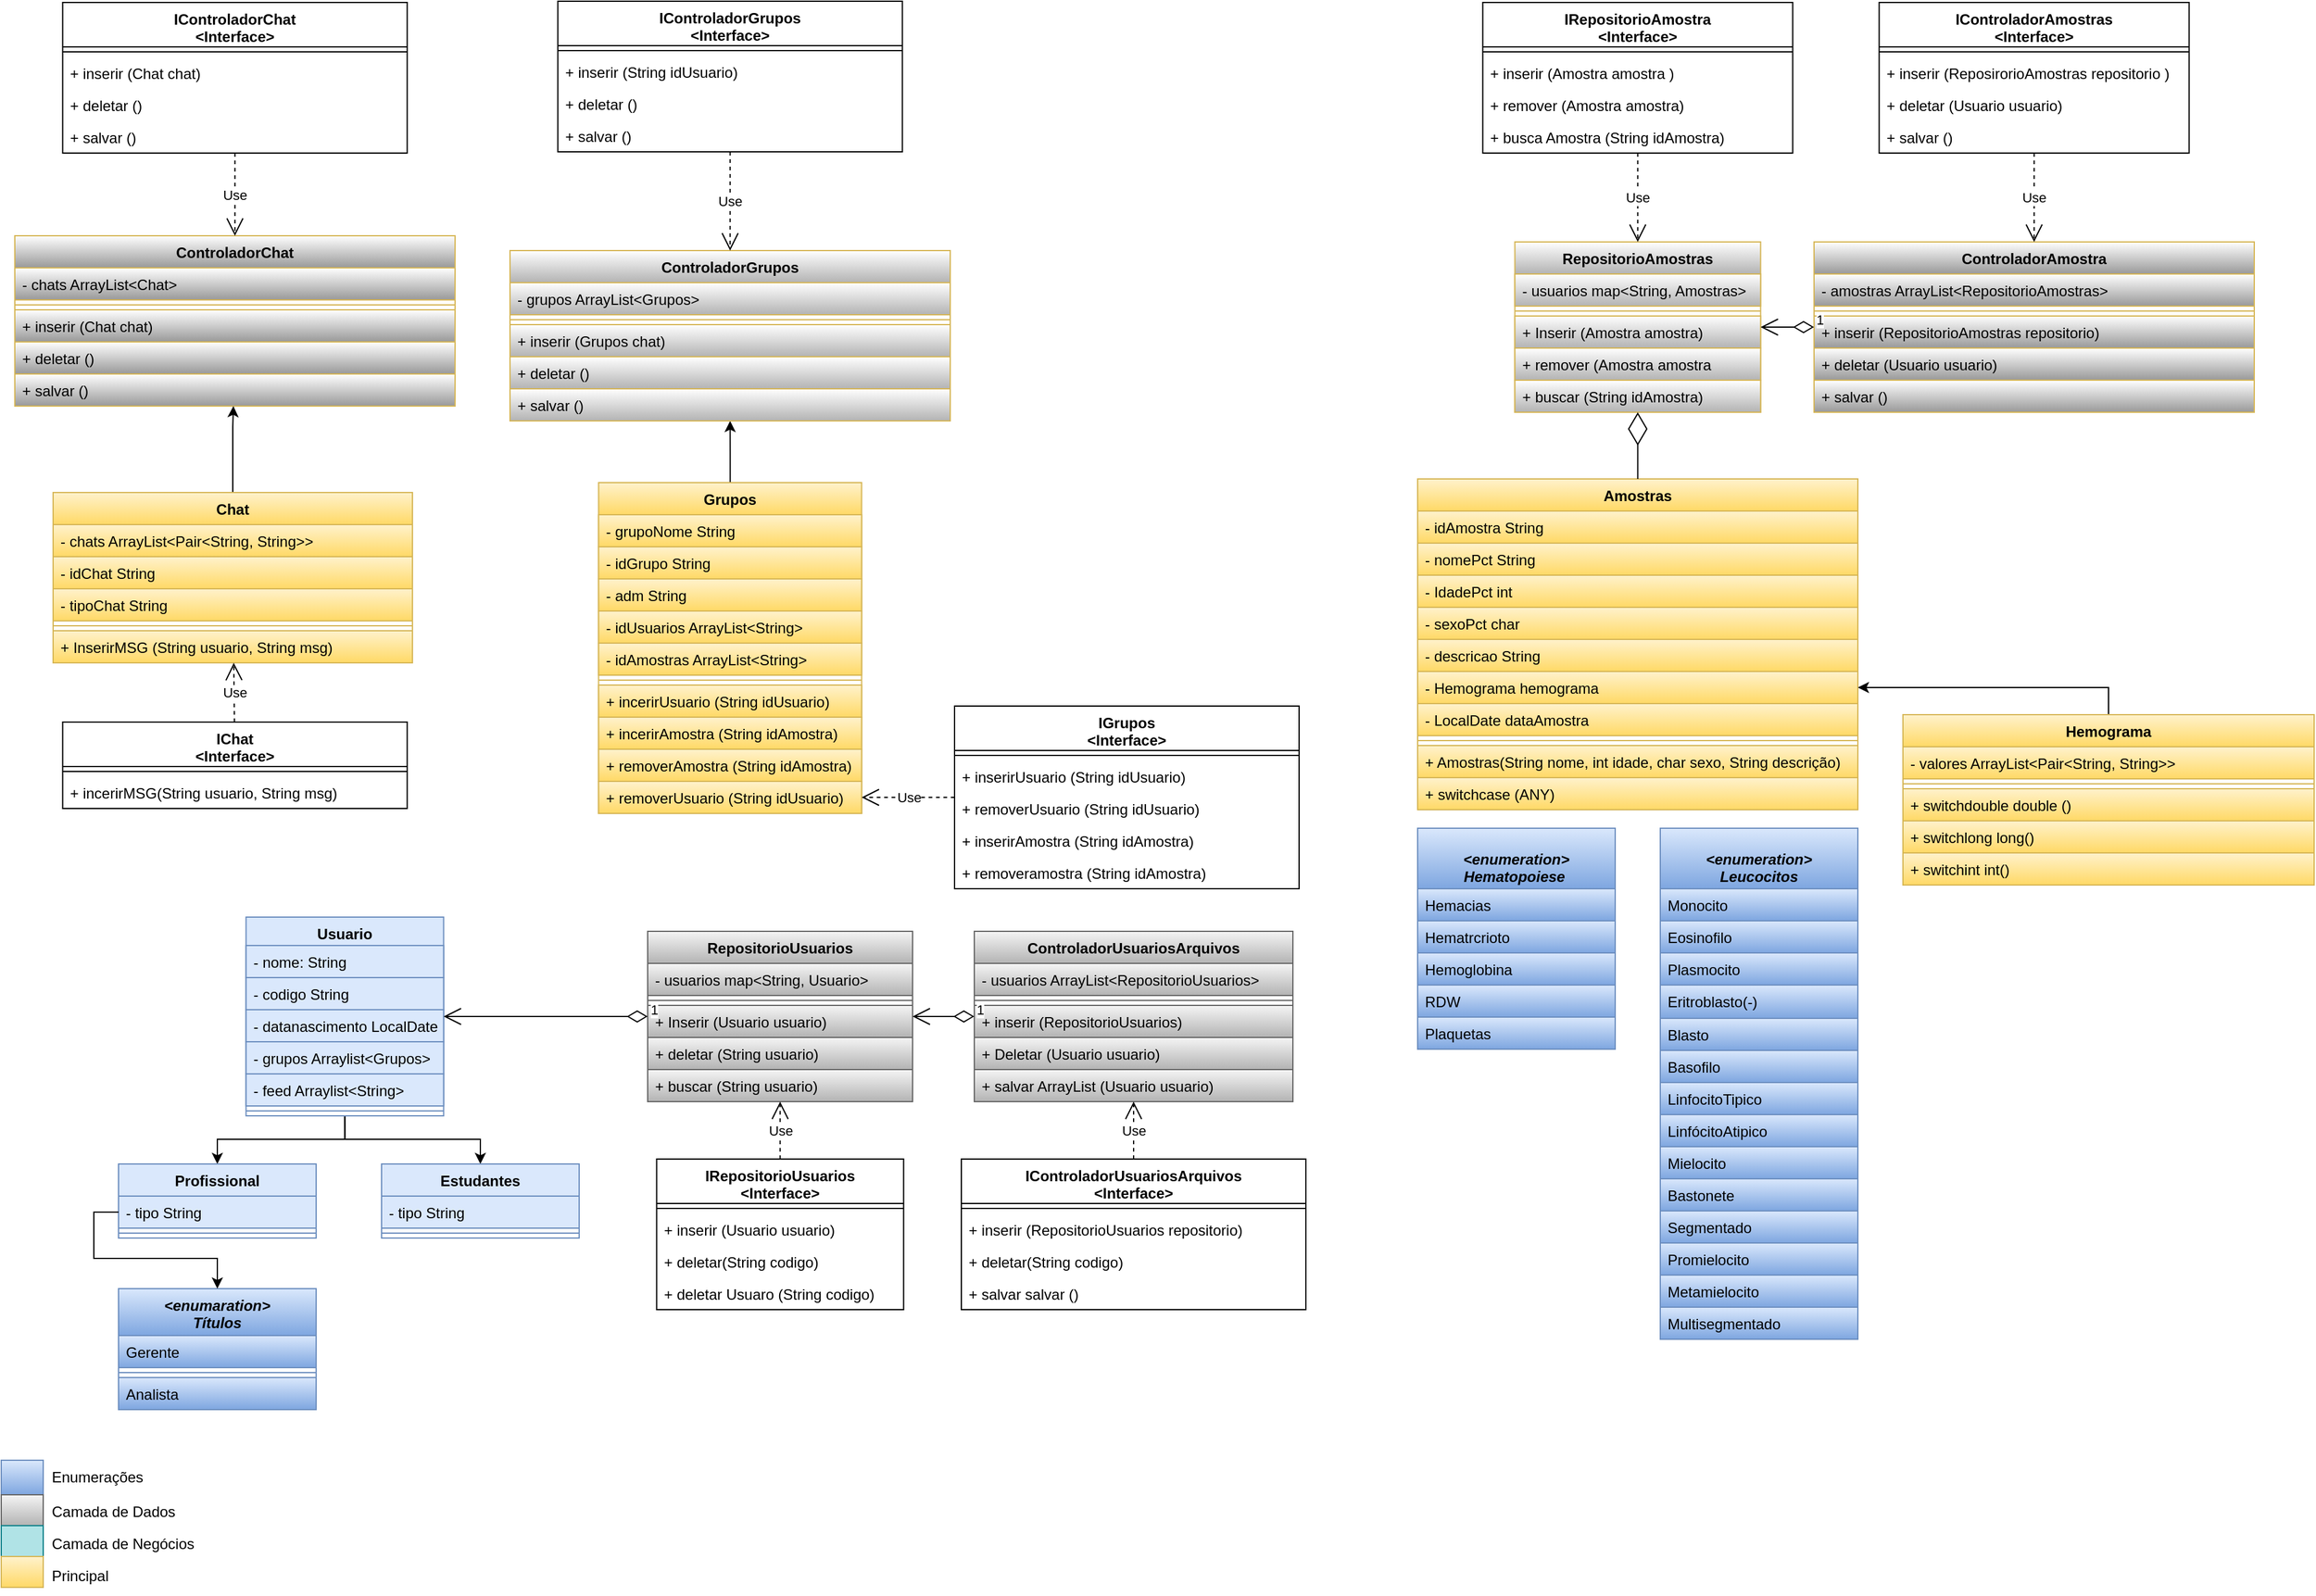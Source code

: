 <mxfile version="17.5.0" type="device"><diagram name="Page-1" id="c4acf3e9-155e-7222-9cf6-157b1a14988f"><mxGraphModel dx="1935" dy="1841" grid="0" gridSize="10" guides="1" tooltips="1" connect="1" arrows="1" fold="1" page="1" pageScale="1" pageWidth="850" pageHeight="1100" background="none" math="0" shadow="0"><root><mxCell id="0"/><mxCell id="1" parent="0"/><mxCell id="tBO6AzUL5oFz3pyMH_3W-1" style="edgeStyle=orthogonalEdgeStyle;rounded=0;orthogonalLoop=1;jettySize=auto;html=1;exitX=0.5;exitY=1;exitDx=0;exitDy=0;entryX=0.5;entryY=0;entryDx=0;entryDy=0;" parent="1" source="GIiCDXgsUAsSO3MfC4Dt-1" target="GIiCDXgsUAsSO3MfC4Dt-17" edge="1"><mxGeometry relative="1" as="geometry"><Array as="points"><mxPoint x="-563" y="716"/><mxPoint x="-666" y="716"/></Array></mxGeometry></mxCell><mxCell id="tBO6AzUL5oFz3pyMH_3W-2" style="edgeStyle=orthogonalEdgeStyle;rounded=0;orthogonalLoop=1;jettySize=auto;html=1;exitX=0.5;exitY=1;exitDx=0;exitDy=0;entryX=0.5;entryY=0;entryDx=0;entryDy=0;" parent="1" source="GIiCDXgsUAsSO3MfC4Dt-1" target="GIiCDXgsUAsSO3MfC4Dt-12" edge="1"><mxGeometry relative="1" as="geometry"><Array as="points"><mxPoint x="-563" y="716"/><mxPoint x="-453" y="716"/></Array></mxGeometry></mxCell><mxCell id="GIiCDXgsUAsSO3MfC4Dt-1" value="Usuario" style="swimlane;fontStyle=1;align=center;verticalAlign=top;childLayout=stackLayout;horizontal=1;startSize=23;horizontalStack=0;resizeParent=1;resizeParentMax=0;resizeLast=0;collapsible=1;marginBottom=0;fillColor=#dae8fc;strokeColor=#6c8ebf;" parent="1" vertex="1"><mxGeometry x="-642.75" y="536" width="160" height="161" as="geometry"><mxRectangle x="50" y="507" width="80" height="26" as="alternateBounds"/></mxGeometry></mxCell><mxCell id="GIiCDXgsUAsSO3MfC4Dt-2" value="- nome: String" style="text;align=left;verticalAlign=top;spacingLeft=4;spacingRight=4;overflow=hidden;rotatable=0;points=[[0,0.5],[1,0.5]];portConstraint=eastwest;fillColor=#dae8fc;shadow=0;strokeColor=#6c8ebf;" parent="GIiCDXgsUAsSO3MfC4Dt-1" vertex="1"><mxGeometry y="23" width="160" height="26" as="geometry"/></mxCell><mxCell id="GIiCDXgsUAsSO3MfC4Dt-6" value="- codigo String" style="text;strokeColor=#6c8ebf;fillColor=#dae8fc;align=left;verticalAlign=top;spacingLeft=4;spacingRight=4;overflow=hidden;rotatable=0;points=[[0,0.5],[1,0.5]];portConstraint=eastwest;" parent="GIiCDXgsUAsSO3MfC4Dt-1" vertex="1"><mxGeometry y="49" width="160" height="26" as="geometry"/></mxCell><mxCell id="GIiCDXgsUAsSO3MfC4Dt-7" value="- datanascimento LocalDate" style="text;strokeColor=#6c8ebf;fillColor=#dae8fc;align=left;verticalAlign=top;spacingLeft=4;spacingRight=4;overflow=hidden;rotatable=0;points=[[0,0.5],[1,0.5]];portConstraint=eastwest;" parent="GIiCDXgsUAsSO3MfC4Dt-1" vertex="1"><mxGeometry y="75" width="160" height="26" as="geometry"/></mxCell><mxCell id="ICuNen036bREzijVrQoU-2" value="- grupos Arraylist&lt;Grupos&gt;" style="text;strokeColor=#6c8ebf;fillColor=#dae8fc;align=left;verticalAlign=top;spacingLeft=4;spacingRight=4;overflow=hidden;rotatable=0;points=[[0,0.5],[1,0.5]];portConstraint=eastwest;" parent="GIiCDXgsUAsSO3MfC4Dt-1" vertex="1"><mxGeometry y="101" width="160" height="26" as="geometry"/></mxCell><mxCell id="ICuNen036bREzijVrQoU-3" value="- feed Arraylist&lt;String&gt;" style="text;strokeColor=#6c8ebf;fillColor=#dae8fc;align=left;verticalAlign=top;spacingLeft=4;spacingRight=4;overflow=hidden;rotatable=0;points=[[0,0.5],[1,0.5]];portConstraint=eastwest;" parent="GIiCDXgsUAsSO3MfC4Dt-1" vertex="1"><mxGeometry y="127" width="160" height="26" as="geometry"/></mxCell><mxCell id="GIiCDXgsUAsSO3MfC4Dt-3" value="" style="line;strokeWidth=1;fillColor=#dae8fc;align=left;verticalAlign=middle;spacingTop=-1;spacingLeft=3;spacingRight=3;rotatable=0;labelPosition=right;points=[];portConstraint=eastwest;strokeColor=#6c8ebf;" parent="GIiCDXgsUAsSO3MfC4Dt-1" vertex="1"><mxGeometry y="153" width="160" height="8" as="geometry"/></mxCell><mxCell id="GIiCDXgsUAsSO3MfC4Dt-12" value="Estudantes" style="swimlane;fontStyle=1;align=center;verticalAlign=top;childLayout=stackLayout;horizontal=1;startSize=26;horizontalStack=0;resizeParent=1;resizeParentMax=0;resizeLast=0;collapsible=1;marginBottom=0;shadow=0;fillColor=#dae8fc;strokeColor=#6c8ebf;" parent="1" vertex="1"><mxGeometry x="-533" y="736" width="160" height="60" as="geometry"/></mxCell><mxCell id="GIiCDXgsUAsSO3MfC4Dt-13" value="- tipo String" style="text;strokeColor=#6c8ebf;fillColor=#dae8fc;align=left;verticalAlign=top;spacingLeft=4;spacingRight=4;overflow=hidden;rotatable=0;points=[[0,0.5],[1,0.5]];portConstraint=eastwest;shadow=0;" parent="GIiCDXgsUAsSO3MfC4Dt-12" vertex="1"><mxGeometry y="26" width="160" height="26" as="geometry"/></mxCell><mxCell id="GIiCDXgsUAsSO3MfC4Dt-14" value="" style="line;strokeWidth=1;fillColor=#dae8fc;align=left;verticalAlign=middle;spacingTop=-1;spacingLeft=3;spacingRight=3;rotatable=0;labelPosition=right;points=[];portConstraint=eastwest;shadow=0;strokeColor=#6c8ebf;" parent="GIiCDXgsUAsSO3MfC4Dt-12" vertex="1"><mxGeometry y="52" width="160" height="8" as="geometry"/></mxCell><mxCell id="GIiCDXgsUAsSO3MfC4Dt-23" value="Amostras&#10;" style="swimlane;fontStyle=1;align=center;verticalAlign=top;childLayout=stackLayout;horizontal=1;startSize=26;horizontalStack=0;resizeParent=1;resizeParentMax=0;resizeLast=0;collapsible=1;marginBottom=0;shadow=0;fillColor=#fff2cc;gradientColor=#ffd966;strokeColor=#d6b656;" parent="1" vertex="1"><mxGeometry x="306" y="181" width="356.5" height="268" as="geometry"/></mxCell><mxCell id="GIiCDXgsUAsSO3MfC4Dt-24" value="- idAmostra String&#10;" style="text;strokeColor=#d6b656;fillColor=#fff2cc;align=left;verticalAlign=top;spacingLeft=4;spacingRight=4;overflow=hidden;rotatable=0;points=[[0,0.5],[1,0.5]];portConstraint=eastwest;shadow=0;gradientColor=#ffd966;" parent="GIiCDXgsUAsSO3MfC4Dt-23" vertex="1"><mxGeometry y="26" width="356.5" height="26" as="geometry"/></mxCell><mxCell id="ICuNen036bREzijVrQoU-31" value="- nomePct String&#10;" style="text;strokeColor=#d6b656;fillColor=#fff2cc;align=left;verticalAlign=top;spacingLeft=4;spacingRight=4;overflow=hidden;rotatable=0;points=[[0,0.5],[1,0.5]];portConstraint=eastwest;shadow=0;gradientColor=#ffd966;" parent="GIiCDXgsUAsSO3MfC4Dt-23" vertex="1"><mxGeometry y="52" width="356.5" height="26" as="geometry"/></mxCell><mxCell id="fP2NmQQNGqeW-H18xXMQ-36" value="- IdadePct int&#10;" style="text;strokeColor=#d6b656;fillColor=#fff2cc;align=left;verticalAlign=top;spacingLeft=4;spacingRight=4;overflow=hidden;rotatable=0;points=[[0,0.5],[1,0.5]];portConstraint=eastwest;shadow=0;gradientColor=#ffd966;" parent="GIiCDXgsUAsSO3MfC4Dt-23" vertex="1"><mxGeometry y="78" width="356.5" height="26" as="geometry"/></mxCell><mxCell id="fP2NmQQNGqeW-H18xXMQ-37" value="- sexoPct char" style="text;strokeColor=#d6b656;fillColor=#fff2cc;align=left;verticalAlign=top;spacingLeft=4;spacingRight=4;overflow=hidden;rotatable=0;points=[[0,0.5],[1,0.5]];portConstraint=eastwest;shadow=0;gradientColor=#ffd966;" parent="GIiCDXgsUAsSO3MfC4Dt-23" vertex="1"><mxGeometry y="104" width="356.5" height="26" as="geometry"/></mxCell><mxCell id="GIiCDXgsUAsSO3MfC4Dt-28" value="- descricao String&#10;" style="text;strokeColor=#d6b656;fillColor=#fff2cc;align=left;verticalAlign=top;spacingLeft=4;spacingRight=4;overflow=hidden;rotatable=0;points=[[0,0.5],[1,0.5]];portConstraint=eastwest;shadow=0;gradientColor=#ffd966;" parent="GIiCDXgsUAsSO3MfC4Dt-23" vertex="1"><mxGeometry y="130" width="356.5" height="26" as="geometry"/></mxCell><mxCell id="fP2NmQQNGqeW-H18xXMQ-39" value="- Hemograma hemograma" style="text;strokeColor=#d6b656;fillColor=#fff2cc;align=left;verticalAlign=top;spacingLeft=4;spacingRight=4;overflow=hidden;rotatable=0;points=[[0,0.5],[1,0.5]];portConstraint=eastwest;shadow=0;gradientColor=#ffd966;" parent="GIiCDXgsUAsSO3MfC4Dt-23" vertex="1"><mxGeometry y="156" width="356.5" height="26" as="geometry"/></mxCell><mxCell id="ICuNen036bREzijVrQoU-32" value="- LocalDate dataAmostra" style="text;strokeColor=#d6b656;fillColor=#fff2cc;align=left;verticalAlign=top;spacingLeft=4;spacingRight=4;overflow=hidden;rotatable=0;points=[[0,0.5],[1,0.5]];portConstraint=eastwest;shadow=0;gradientColor=#ffd966;" parent="GIiCDXgsUAsSO3MfC4Dt-23" vertex="1"><mxGeometry y="182" width="356.5" height="26" as="geometry"/></mxCell><mxCell id="GIiCDXgsUAsSO3MfC4Dt-25" value="" style="line;strokeWidth=1;fillColor=#fff2cc;align=left;verticalAlign=middle;spacingTop=-1;spacingLeft=3;spacingRight=3;rotatable=0;labelPosition=right;points=[];portConstraint=eastwest;shadow=0;gradientColor=#ffd966;strokeColor=#d6b656;" parent="GIiCDXgsUAsSO3MfC4Dt-23" vertex="1"><mxGeometry y="208" width="356.5" height="8" as="geometry"/></mxCell><mxCell id="fP2NmQQNGqeW-H18xXMQ-169" value="+ Amostras(String nome, int idade, char sexo, String descrição)" style="text;strokeColor=#d6b656;fillColor=#fff2cc;align=left;verticalAlign=top;spacingLeft=4;spacingRight=4;overflow=hidden;rotatable=0;points=[[0,0.5],[1,0.5]];portConstraint=eastwest;shadow=0;gradientColor=#ffd966;" parent="GIiCDXgsUAsSO3MfC4Dt-23" vertex="1"><mxGeometry y="216" width="356.5" height="26" as="geometry"/></mxCell><mxCell id="fP2NmQQNGqeW-H18xXMQ-213" value="+ switchcase (ANY)" style="text;strokeColor=#d6b656;fillColor=#fff2cc;align=left;verticalAlign=top;spacingLeft=4;spacingRight=4;overflow=hidden;rotatable=0;points=[[0,0.5],[1,0.5]];portConstraint=eastwest;shadow=0;gradientColor=#ffd966;" parent="GIiCDXgsUAsSO3MfC4Dt-23" vertex="1"><mxGeometry y="242" width="356.5" height="26" as="geometry"/></mxCell><mxCell id="GIiCDXgsUAsSO3MfC4Dt-82" value="RepositorioUsuarios" style="swimlane;fontStyle=1;align=center;verticalAlign=top;childLayout=stackLayout;horizontal=1;startSize=26;horizontalStack=0;resizeParent=1;resizeParentMax=0;resizeLast=0;collapsible=1;marginBottom=0;shadow=0;fillColor=#f5f5f5;gradientColor=#b3b3b3;strokeColor=#666666;" parent="1" vertex="1"><mxGeometry x="-317.5" y="547.5" width="214.5" height="138" as="geometry"/></mxCell><mxCell id="GIiCDXgsUAsSO3MfC4Dt-83" value="- usuarios map&lt;String, Usuario&gt;" style="text;strokeColor=#666666;fillColor=#f5f5f5;align=left;verticalAlign=top;spacingLeft=4;spacingRight=4;overflow=hidden;rotatable=0;points=[[0,0.5],[1,0.5]];portConstraint=eastwest;shadow=0;gradientColor=#b3b3b3;" parent="GIiCDXgsUAsSO3MfC4Dt-82" vertex="1"><mxGeometry y="26" width="214.5" height="26" as="geometry"/></mxCell><mxCell id="GIiCDXgsUAsSO3MfC4Dt-84" value="" style="line;strokeWidth=1;fillColor=#f5f5f5;align=left;verticalAlign=middle;spacingTop=-1;spacingLeft=3;spacingRight=3;rotatable=0;labelPosition=right;points=[];portConstraint=eastwest;shadow=0;gradientColor=#b3b3b3;strokeColor=#666666;" parent="GIiCDXgsUAsSO3MfC4Dt-82" vertex="1"><mxGeometry y="52" width="214.5" height="8" as="geometry"/></mxCell><mxCell id="GIiCDXgsUAsSO3MfC4Dt-85" value="+ Inserir (Usuario usuario)" style="text;strokeColor=#666666;fillColor=#f5f5f5;align=left;verticalAlign=top;spacingLeft=4;spacingRight=4;overflow=hidden;rotatable=0;points=[[0,0.5],[1,0.5]];portConstraint=eastwest;shadow=0;gradientColor=#b3b3b3;" parent="GIiCDXgsUAsSO3MfC4Dt-82" vertex="1"><mxGeometry y="60" width="214.5" height="26" as="geometry"/></mxCell><mxCell id="GIiCDXgsUAsSO3MfC4Dt-86" value="+ deletar (String usuario)" style="text;strokeColor=#666666;fillColor=#f5f5f5;align=left;verticalAlign=top;spacingLeft=4;spacingRight=4;overflow=hidden;rotatable=0;points=[[0,0.5],[1,0.5]];portConstraint=eastwest;shadow=0;gradientColor=#b3b3b3;" parent="GIiCDXgsUAsSO3MfC4Dt-82" vertex="1"><mxGeometry y="86" width="214.5" height="26" as="geometry"/></mxCell><mxCell id="GIiCDXgsUAsSO3MfC4Dt-87" value="+ buscar (String usuario)" style="text;strokeColor=#666666;fillColor=#f5f5f5;align=left;verticalAlign=top;spacingLeft=4;spacingRight=4;overflow=hidden;rotatable=0;points=[[0,0.5],[1,0.5]];portConstraint=eastwest;shadow=0;gradientColor=#b3b3b3;" parent="GIiCDXgsUAsSO3MfC4Dt-82" vertex="1"><mxGeometry y="112" width="214.5" height="26" as="geometry"/></mxCell><mxCell id="GIiCDXgsUAsSO3MfC4Dt-94" value="ControladorUsuariosArquivos&#10;" style="swimlane;fontStyle=1;align=center;verticalAlign=top;childLayout=stackLayout;horizontal=1;startSize=26;horizontalStack=0;resizeParent=1;resizeParentMax=0;resizeLast=0;collapsible=1;marginBottom=0;shadow=0;fillColor=#f5f5f5;gradientColor=#b3b3b3;strokeColor=#666666;" parent="1" vertex="1"><mxGeometry x="-53" y="547.5" width="258" height="138" as="geometry"/></mxCell><mxCell id="GIiCDXgsUAsSO3MfC4Dt-95" value="- usuarios ArrayList&lt;RepositorioUsuarios&gt;" style="text;strokeColor=#666666;fillColor=#f5f5f5;align=left;verticalAlign=top;spacingLeft=4;spacingRight=4;overflow=hidden;rotatable=0;points=[[0,0.5],[1,0.5]];portConstraint=eastwest;shadow=0;gradientColor=#b3b3b3;" parent="GIiCDXgsUAsSO3MfC4Dt-94" vertex="1"><mxGeometry y="26" width="258" height="26" as="geometry"/></mxCell><mxCell id="GIiCDXgsUAsSO3MfC4Dt-96" value="" style="line;strokeWidth=1;fillColor=#f5f5f5;align=left;verticalAlign=middle;spacingTop=-1;spacingLeft=3;spacingRight=3;rotatable=0;labelPosition=right;points=[];portConstraint=eastwest;shadow=0;gradientColor=#b3b3b3;strokeColor=#666666;" parent="GIiCDXgsUAsSO3MfC4Dt-94" vertex="1"><mxGeometry y="52" width="258" height="8" as="geometry"/></mxCell><mxCell id="fP2NmQQNGqeW-H18xXMQ-215" value="+ inserir (RepositorioUsuarios)" style="text;strokeColor=#666666;fillColor=#f5f5f5;align=left;verticalAlign=top;spacingLeft=4;spacingRight=4;overflow=hidden;rotatable=0;points=[[0,0.5],[1,0.5]];portConstraint=eastwest;shadow=0;gradientColor=#b3b3b3;" parent="GIiCDXgsUAsSO3MfC4Dt-94" vertex="1"><mxGeometry y="60" width="258" height="26" as="geometry"/></mxCell><mxCell id="GIiCDXgsUAsSO3MfC4Dt-107" value="+ Deletar (Usuario usuario)" style="text;strokeColor=#666666;fillColor=#f5f5f5;align=left;verticalAlign=top;spacingLeft=4;spacingRight=4;overflow=hidden;rotatable=0;points=[[0,0.5],[1,0.5]];portConstraint=eastwest;shadow=0;gradientColor=#b3b3b3;" parent="GIiCDXgsUAsSO3MfC4Dt-94" vertex="1"><mxGeometry y="86" width="258" height="26" as="geometry"/></mxCell><mxCell id="4cIf6INTC9tNzs6mba1a-5" value="+ salvar ArrayList (Usuario usuario)" style="text;strokeColor=#666666;fillColor=#f5f5f5;align=left;verticalAlign=top;spacingLeft=4;spacingRight=4;overflow=hidden;rotatable=0;points=[[0,0.5],[1,0.5]];portConstraint=eastwest;shadow=0;gradientColor=#b3b3b3;" parent="GIiCDXgsUAsSO3MfC4Dt-94" vertex="1"><mxGeometry y="112" width="258" height="26" as="geometry"/></mxCell><mxCell id="GIiCDXgsUAsSO3MfC4Dt-108" value="RepositorioAmostras" style="swimlane;fontStyle=1;align=center;verticalAlign=top;childLayout=stackLayout;horizontal=1;startSize=26;horizontalStack=0;resizeParent=1;resizeParentMax=0;resizeLast=0;collapsible=1;marginBottom=0;shadow=0;fillColor=#FFFFFF;gradientColor=#B3B3B3;strokeColor=#d6b656;" parent="1" vertex="1"><mxGeometry x="384.75" y="-11" width="199" height="138" as="geometry"/></mxCell><mxCell id="GIiCDXgsUAsSO3MfC4Dt-109" value="- usuarios map&lt;String, Amostras&gt;" style="text;strokeColor=#d6b656;fillColor=#FFFFFF;align=left;verticalAlign=top;spacingLeft=4;spacingRight=4;overflow=hidden;rotatable=0;points=[[0,0.5],[1,0.5]];portConstraint=eastwest;shadow=0;gradientColor=#B3B3B3;" parent="GIiCDXgsUAsSO3MfC4Dt-108" vertex="1"><mxGeometry y="26" width="199" height="26" as="geometry"/></mxCell><mxCell id="GIiCDXgsUAsSO3MfC4Dt-110" value="" style="line;strokeWidth=1;fillColor=#FFFFFF;align=left;verticalAlign=middle;spacingTop=-1;spacingLeft=3;spacingRight=3;rotatable=0;labelPosition=right;points=[];portConstraint=eastwest;shadow=0;gradientColor=#B3B3B3;strokeColor=#d6b656;" parent="GIiCDXgsUAsSO3MfC4Dt-108" vertex="1"><mxGeometry y="52" width="199" height="8" as="geometry"/></mxCell><mxCell id="GIiCDXgsUAsSO3MfC4Dt-111" value="+ Inserir (Amostra amostra)" style="text;strokeColor=#d6b656;fillColor=#FFFFFF;align=left;verticalAlign=top;spacingLeft=4;spacingRight=4;overflow=hidden;rotatable=0;points=[[0,0.5],[1,0.5]];portConstraint=eastwest;shadow=0;gradientColor=#B3B3B3;" parent="GIiCDXgsUAsSO3MfC4Dt-108" vertex="1"><mxGeometry y="60" width="199" height="26" as="geometry"/></mxCell><mxCell id="GIiCDXgsUAsSO3MfC4Dt-112" value="+ remover (Amostra amostra" style="text;strokeColor=#d6b656;fillColor=#FFFFFF;align=left;verticalAlign=top;spacingLeft=4;spacingRight=4;overflow=hidden;rotatable=0;points=[[0,0.5],[1,0.5]];portConstraint=eastwest;shadow=0;gradientColor=#B3B3B3;" parent="GIiCDXgsUAsSO3MfC4Dt-108" vertex="1"><mxGeometry y="86" width="199" height="26" as="geometry"/></mxCell><mxCell id="GIiCDXgsUAsSO3MfC4Dt-113" value="+ buscar (String idAmostra)" style="text;strokeColor=#d6b656;fillColor=#FFFFFF;align=left;verticalAlign=top;spacingLeft=4;spacingRight=4;overflow=hidden;rotatable=0;points=[[0,0.5],[1,0.5]];portConstraint=eastwest;shadow=0;gradientColor=#B3B3B3;" parent="GIiCDXgsUAsSO3MfC4Dt-108" vertex="1"><mxGeometry y="112" width="199" height="26" as="geometry"/></mxCell><mxCell id="wb7fAY1XNCPEgNLphyo4-92" style="edgeStyle=orthogonalEdgeStyle;rounded=0;orthogonalLoop=1;jettySize=auto;html=1;startArrow=none;fillColor=#f8cecc;strokeColor=#b85450;" parent="1" edge="1"><mxGeometry relative="1" as="geometry"><mxPoint x="-588.966" y="658" as="targetPoint"/></mxGeometry></mxCell><mxCell id="GIiCDXgsUAsSO3MfC4Dt-17" value="Profissional" style="swimlane;fontStyle=1;align=center;verticalAlign=top;childLayout=stackLayout;horizontal=1;startSize=26;horizontalStack=0;resizeParent=1;resizeParentMax=0;resizeLast=0;collapsible=1;marginBottom=0;shadow=0;fillColor=#dae8fc;strokeColor=#6c8ebf;" parent="1" vertex="1"><mxGeometry x="-746" y="736" width="160" height="60" as="geometry"/></mxCell><mxCell id="GIiCDXgsUAsSO3MfC4Dt-18" value="- tipo String" style="text;strokeColor=#6c8ebf;fillColor=#dae8fc;align=left;verticalAlign=top;spacingLeft=4;spacingRight=4;overflow=hidden;rotatable=0;points=[[0,0.5],[1,0.5]];portConstraint=eastwest;shadow=0;" parent="GIiCDXgsUAsSO3MfC4Dt-17" vertex="1"><mxGeometry y="26" width="160" height="26" as="geometry"/></mxCell><mxCell id="GIiCDXgsUAsSO3MfC4Dt-19" value="" style="line;strokeWidth=1;fillColor=#dae8fc;align=left;verticalAlign=middle;spacingTop=-1;spacingLeft=3;spacingRight=3;rotatable=0;labelPosition=right;points=[];portConstraint=eastwest;shadow=0;strokeColor=#6c8ebf;" parent="GIiCDXgsUAsSO3MfC4Dt-17" vertex="1"><mxGeometry y="52" width="160" height="8" as="geometry"/></mxCell><mxCell id="fP2NmQQNGqeW-H18xXMQ-9" value="&#10;&lt;enumeration&gt;&#10;Leucocitos" style="swimlane;fontStyle=3;childLayout=stackLayout;horizontal=1;startSize=49;fillColor=#dae8fc;horizontalStack=0;resizeParent=1;resizeParentMax=0;resizeLast=0;collapsible=1;marginBottom=0;strokeColor=#6c8ebf;gradientColor=#7ea6e0;" parent="1" vertex="1"><mxGeometry x="502.5" y="464" width="160" height="414" as="geometry"><mxRectangle x="-118" y="459" width="113" height="49" as="alternateBounds"/></mxGeometry></mxCell><mxCell id="fP2NmQQNGqeW-H18xXMQ-10" value="Monocito&#10;&#10;&lt;br style=&quot;padding: 0px; margin: 0px; color: rgb(0, 0, 0); font-family: helvetica; font-size: 12px; font-style: italic; font-weight: 700; letter-spacing: normal; text-align: center; text-indent: 0px; text-transform: none; word-spacing: 0px; background-color: rgb(248, 249, 250);&quot;&gt;&lt;span style=&quot;color: rgb(0, 0, 0); font-family: helvetica; font-size: 12px; font-style: italic; font-weight: 700; letter-spacing: normal; text-align: center; text-indent: 0px; text-transform: none; word-spacing: 0px; background-color: rgb(248, 249, 250); display: inline; float: none;&quot;&gt;&amp;lt;enumeration&amp;gt;&lt;/span&gt;&lt;br style=&quot;padding: 0px; margin: 0px; color: rgb(0, 0, 0); font-family: helvetica; font-size: 12px; font-style: italic; font-weight: 700; letter-spacing: normal; text-align: center; text-indent: 0px; text-transform: none; word-spacing: 0px; background-color: rgb(248, 249, 250);&quot;&gt;&lt;span style=&quot;color: rgb(0, 0, 0); font-family: helvetica; font-size: 12px; font-style: italic; font-weight: 700; letter-spacing: normal; text-align: center; text-indent: 0px; text-transform: none; word-spacing: 0px; background-color: rgb(248, 249, 250); display: inline; float: none;&quot;&gt;Leucocitos&lt;/span&gt;&#10;&#10;" style="text;fillColor=#dae8fc;align=left;verticalAlign=top;spacingLeft=4;spacingRight=4;overflow=hidden;rotatable=0;points=[[0,0.5],[1,0.5]];portConstraint=eastwest;strokeColor=#6c8ebf;gradientColor=#7ea6e0;" parent="fP2NmQQNGqeW-H18xXMQ-9" vertex="1"><mxGeometry y="49" width="160" height="26" as="geometry"/></mxCell><mxCell id="fP2NmQQNGqeW-H18xXMQ-11" value="Eosinofilo" style="text;fillColor=#dae8fc;align=left;verticalAlign=top;spacingLeft=4;spacingRight=4;overflow=hidden;rotatable=0;points=[[0,0.5],[1,0.5]];portConstraint=eastwest;strokeColor=#6c8ebf;gradientColor=#7ea6e0;" parent="fP2NmQQNGqeW-H18xXMQ-9" vertex="1"><mxGeometry y="75" width="160" height="26" as="geometry"/></mxCell><mxCell id="fP2NmQQNGqeW-H18xXMQ-12" value="Plasmocito" style="text;fillColor=#dae8fc;align=left;verticalAlign=top;spacingLeft=4;spacingRight=4;overflow=hidden;rotatable=0;points=[[0,0.5],[1,0.5]];portConstraint=eastwest;strokeColor=#6c8ebf;gradientColor=#7ea6e0;" parent="fP2NmQQNGqeW-H18xXMQ-9" vertex="1"><mxGeometry y="101" width="160" height="26" as="geometry"/></mxCell><mxCell id="fP2NmQQNGqeW-H18xXMQ-13" value="Eritroblasto(-)" style="text;fillColor=#dae8fc;align=left;verticalAlign=top;spacingLeft=4;spacingRight=4;overflow=hidden;rotatable=0;points=[[0,0.5],[1,0.5]];portConstraint=eastwest;strokeColor=#6c8ebf;gradientColor=#7ea6e0;" parent="fP2NmQQNGqeW-H18xXMQ-9" vertex="1"><mxGeometry y="127" width="160" height="27" as="geometry"/></mxCell><mxCell id="fP2NmQQNGqeW-H18xXMQ-14" value="Blasto" style="text;fillColor=#dae8fc;align=left;verticalAlign=top;spacingLeft=4;spacingRight=4;overflow=hidden;rotatable=0;points=[[0,0.5],[1,0.5]];portConstraint=eastwest;strokeColor=#6c8ebf;gradientColor=#7ea6e0;" parent="fP2NmQQNGqeW-H18xXMQ-9" vertex="1"><mxGeometry y="154" width="160" height="26" as="geometry"/></mxCell><mxCell id="fP2NmQQNGqeW-H18xXMQ-16" value="Basofilo" style="text;fillColor=#dae8fc;align=left;verticalAlign=top;spacingLeft=4;spacingRight=4;overflow=hidden;rotatable=0;points=[[0,0.5],[1,0.5]];portConstraint=eastwest;strokeColor=#6c8ebf;gradientColor=#7ea6e0;" parent="fP2NmQQNGqeW-H18xXMQ-9" vertex="1"><mxGeometry y="180" width="160" height="26" as="geometry"/></mxCell><mxCell id="fP2NmQQNGqeW-H18xXMQ-19" value="LinfocitoTipico" style="text;fillColor=#dae8fc;align=left;verticalAlign=top;spacingLeft=4;spacingRight=4;overflow=hidden;rotatable=0;points=[[0,0.5],[1,0.5]];portConstraint=eastwest;strokeColor=#6c8ebf;gradientColor=#7ea6e0;" parent="fP2NmQQNGqeW-H18xXMQ-9" vertex="1"><mxGeometry y="206" width="160" height="26" as="geometry"/></mxCell><mxCell id="fP2NmQQNGqeW-H18xXMQ-20" value="LinfócitoAtipico" style="text;fillColor=#dae8fc;align=left;verticalAlign=top;spacingLeft=4;spacingRight=4;overflow=hidden;rotatable=0;points=[[0,0.5],[1,0.5]];portConstraint=eastwest;strokeColor=#6c8ebf;gradientColor=#7ea6e0;" parent="fP2NmQQNGqeW-H18xXMQ-9" vertex="1"><mxGeometry y="232" width="160" height="26" as="geometry"/></mxCell><mxCell id="fP2NmQQNGqeW-H18xXMQ-21" value="Mielocito&#10;&#10;&lt;span style=&quot;color: rgb(0, 0, 0); font-family: helvetica; font-size: 12px; font-style: normal; font-weight: 700; letter-spacing: normal; text-align: center; text-indent: 0px; text-transform: none; word-spacing: 0px; background-color: rgb(248, 249, 250); display: inline; float: none;&quot;&gt;Bastonete&lt;/span&gt;&#10;&#10;" style="text;fillColor=#dae8fc;align=left;verticalAlign=top;spacingLeft=4;spacingRight=4;overflow=hidden;rotatable=0;points=[[0,0.5],[1,0.5]];portConstraint=eastwest;strokeColor=#6c8ebf;gradientColor=#7ea6e0;" parent="fP2NmQQNGqeW-H18xXMQ-9" vertex="1"><mxGeometry y="258" width="160" height="26" as="geometry"/></mxCell><mxCell id="fP2NmQQNGqeW-H18xXMQ-22" value="Bastonete" style="text;fillColor=#dae8fc;align=left;verticalAlign=top;spacingLeft=4;spacingRight=4;overflow=hidden;rotatable=0;points=[[0,0.5],[1,0.5]];portConstraint=eastwest;strokeColor=#6c8ebf;gradientColor=#7ea6e0;" parent="fP2NmQQNGqeW-H18xXMQ-9" vertex="1"><mxGeometry y="284" width="160" height="26" as="geometry"/></mxCell><mxCell id="fP2NmQQNGqeW-H18xXMQ-24" value="Segmentado" style="text;fillColor=#dae8fc;align=left;verticalAlign=top;spacingLeft=4;spacingRight=4;overflow=hidden;rotatable=0;points=[[0,0.5],[1,0.5]];portConstraint=eastwest;strokeColor=#6c8ebf;gradientColor=#7ea6e0;" parent="fP2NmQQNGqeW-H18xXMQ-9" vertex="1"><mxGeometry y="310" width="160" height="26" as="geometry"/></mxCell><mxCell id="fP2NmQQNGqeW-H18xXMQ-25" value="Promielocito" style="text;fillColor=#dae8fc;align=left;verticalAlign=top;spacingLeft=4;spacingRight=4;overflow=hidden;rotatable=0;points=[[0,0.5],[1,0.5]];portConstraint=eastwest;strokeColor=#6c8ebf;gradientColor=#7ea6e0;" parent="fP2NmQQNGqeW-H18xXMQ-9" vertex="1"><mxGeometry y="336" width="160" height="26" as="geometry"/></mxCell><mxCell id="fP2NmQQNGqeW-H18xXMQ-26" value="Metamielocito" style="text;fillColor=#dae8fc;align=left;verticalAlign=top;spacingLeft=4;spacingRight=4;overflow=hidden;rotatable=0;points=[[0,0.5],[1,0.5]];portConstraint=eastwest;strokeColor=#6c8ebf;gradientColor=#7ea6e0;" parent="fP2NmQQNGqeW-H18xXMQ-9" vertex="1"><mxGeometry y="362" width="160" height="26" as="geometry"/></mxCell><mxCell id="fP2NmQQNGqeW-H18xXMQ-27" value="Multisegmentado&#10;" style="text;fillColor=#dae8fc;align=left;verticalAlign=top;spacingLeft=4;spacingRight=4;overflow=hidden;rotatable=0;points=[[0,0.5],[1,0.5]];portConstraint=eastwest;strokeColor=#6c8ebf;gradientColor=#7ea6e0;" parent="fP2NmQQNGqeW-H18xXMQ-9" vertex="1"><mxGeometry y="388" width="160" height="26" as="geometry"/></mxCell><mxCell id="fP2NmQQNGqeW-H18xXMQ-173" value="&#10;&lt;enumeration&gt;&#10;Hematopoiese " style="swimlane;fontStyle=3;childLayout=stackLayout;horizontal=1;startSize=49;fillColor=#dae8fc;horizontalStack=0;resizeParent=1;resizeParentMax=0;resizeLast=0;collapsible=1;marginBottom=0;strokeColor=#6c8ebf;gradientColor=#7ea6e0;" parent="1" vertex="1"><mxGeometry x="306" y="464" width="160" height="179" as="geometry"><mxRectangle x="-118" y="459" width="113" height="49" as="alternateBounds"/></mxGeometry></mxCell><mxCell id="fP2NmQQNGqeW-H18xXMQ-174" value="Hemacias&#10;&#10;&lt;br style=&quot;padding: 0px; margin: 0px; color: rgb(0, 0, 0); font-family: helvetica; font-size: 12px; font-style: italic; font-weight: 700; letter-spacing: normal; text-align: center; text-indent: 0px; text-transform: none; word-spacing: 0px; background-color: rgb(248, 249, 250);&quot;&gt;&lt;span style=&quot;color: rgb(0, 0, 0); font-family: helvetica; font-size: 12px; font-style: italic; font-weight: 700; letter-spacing: normal; text-align: center; text-indent: 0px; text-transform: none; word-spacing: 0px; background-color: rgb(248, 249, 250); display: inline; float: none;&quot;&gt;&amp;lt;enumeration&amp;gt;&lt;/span&gt;&lt;br style=&quot;padding: 0px; margin: 0px; color: rgb(0, 0, 0); font-family: helvetica; font-size: 12px; font-style: italic; font-weight: 700; letter-spacing: normal; text-align: center; text-indent: 0px; text-transform: none; word-spacing: 0px; background-color: rgb(248, 249, 250);&quot;&gt;&lt;span style=&quot;color: rgb(0, 0, 0); font-family: helvetica; font-size: 12px; font-style: italic; font-weight: 700; letter-spacing: normal; text-align: center; text-indent: 0px; text-transform: none; word-spacing: 0px; background-color: rgb(248, 249, 250); display: inline; float: none;&quot;&gt;Leucocitos&lt;/span&gt;&#10;&#10;" style="text;fillColor=#dae8fc;align=left;verticalAlign=top;spacingLeft=4;spacingRight=4;overflow=hidden;rotatable=0;points=[[0,0.5],[1,0.5]];portConstraint=eastwest;strokeColor=#6c8ebf;gradientColor=#7ea6e0;" parent="fP2NmQQNGqeW-H18xXMQ-173" vertex="1"><mxGeometry y="49" width="160" height="26" as="geometry"/></mxCell><mxCell id="fP2NmQQNGqeW-H18xXMQ-189" value="Hematrcrioto&#10;&#10;&lt;br style=&quot;padding: 0px; margin: 0px; color: rgb(0, 0, 0); font-family: helvetica; font-size: 12px; font-style: italic; font-weight: 700; letter-spacing: normal; text-align: center; text-indent: 0px; text-transform: none; word-spacing: 0px; background-color: rgb(248, 249, 250);&quot;&gt;&lt;span style=&quot;color: rgb(0, 0, 0); font-family: helvetica; font-size: 12px; font-style: italic; font-weight: 700; letter-spacing: normal; text-align: center; text-indent: 0px; text-transform: none; word-spacing: 0px; background-color: rgb(248, 249, 250); display: inline; float: none;&quot;&gt;&amp;lt;enumeration&amp;gt;&lt;/span&gt;&lt;br style=&quot;padding: 0px; margin: 0px; color: rgb(0, 0, 0); font-family: helvetica; font-size: 12px; font-style: italic; font-weight: 700; letter-spacing: normal; text-align: center; text-indent: 0px; text-transform: none; word-spacing: 0px; background-color: rgb(248, 249, 250);&quot;&gt;&lt;span style=&quot;color: rgb(0, 0, 0); font-family: helvetica; font-size: 12px; font-style: italic; font-weight: 700; letter-spacing: normal; text-align: center; text-indent: 0px; text-transform: none; word-spacing: 0px; background-color: rgb(248, 249, 250); display: inline; float: none;&quot;&gt;Leucocitos&lt;/span&gt;&#10;&#10;" style="text;fillColor=#dae8fc;align=left;verticalAlign=top;spacingLeft=4;spacingRight=4;overflow=hidden;rotatable=0;points=[[0,0.5],[1,0.5]];portConstraint=eastwest;strokeColor=#6c8ebf;gradientColor=#7ea6e0;" parent="fP2NmQQNGqeW-H18xXMQ-173" vertex="1"><mxGeometry y="75" width="160" height="26" as="geometry"/></mxCell><mxCell id="fP2NmQQNGqeW-H18xXMQ-191" value="Hemoglobina&#10;&#10;&lt;br style=&quot;padding: 0px; margin: 0px; color: rgb(0, 0, 0); font-family: helvetica; font-size: 12px; font-style: italic; font-weight: 700; letter-spacing: normal; text-align: center; text-indent: 0px; text-transform: none; word-spacing: 0px; background-color: rgb(248, 249, 250);&quot;&gt;&lt;span style=&quot;color: rgb(0, 0, 0); font-family: helvetica; font-size: 12px; font-style: italic; font-weight: 700; letter-spacing: normal; text-align: center; text-indent: 0px; text-transform: none; word-spacing: 0px; background-color: rgb(248, 249, 250); display: inline; float: none;&quot;&gt;&amp;lt;enumeration&amp;gt;&lt;/span&gt;&lt;br style=&quot;padding: 0px; margin: 0px; color: rgb(0, 0, 0); font-family: helvetica; font-size: 12px; font-style: italic; font-weight: 700; letter-spacing: normal; text-align: center; text-indent: 0px; text-transform: none; word-spacing: 0px; background-color: rgb(248, 249, 250);&quot;&gt;&lt;span style=&quot;color: rgb(0, 0, 0); font-family: helvetica; font-size: 12px; font-style: italic; font-weight: 700; letter-spacing: normal; text-align: center; text-indent: 0px; text-transform: none; word-spacing: 0px; background-color: rgb(248, 249, 250); display: inline; float: none;&quot;&gt;Leucocitos&lt;/span&gt;&#10;&#10;" style="text;fillColor=#dae8fc;align=left;verticalAlign=top;spacingLeft=4;spacingRight=4;overflow=hidden;rotatable=0;points=[[0,0.5],[1,0.5]];portConstraint=eastwest;strokeColor=#6c8ebf;gradientColor=#7ea6e0;" parent="fP2NmQQNGqeW-H18xXMQ-173" vertex="1"><mxGeometry y="101" width="160" height="26" as="geometry"/></mxCell><mxCell id="fP2NmQQNGqeW-H18xXMQ-192" value="RDW&#10;&#10;&lt;br style=&quot;padding: 0px; margin: 0px; color: rgb(0, 0, 0); font-family: helvetica; font-size: 12px; font-style: italic; font-weight: 700; letter-spacing: normal; text-align: center; text-indent: 0px; text-transform: none; word-spacing: 0px; background-color: rgb(248, 249, 250);&quot;&gt;&lt;span style=&quot;color: rgb(0, 0, 0); font-family: helvetica; font-size: 12px; font-style: italic; font-weight: 700; letter-spacing: normal; text-align: center; text-indent: 0px; text-transform: none; word-spacing: 0px; background-color: rgb(248, 249, 250); display: inline; float: none;&quot;&gt;&amp;lt;enumeration&amp;gt;&lt;/span&gt;&lt;br style=&quot;padding: 0px; margin: 0px; color: rgb(0, 0, 0); font-family: helvetica; font-size: 12px; font-style: italic; font-weight: 700; letter-spacing: normal; text-align: center; text-indent: 0px; text-transform: none; word-spacing: 0px; background-color: rgb(248, 249, 250);&quot;&gt;&lt;span style=&quot;color: rgb(0, 0, 0); font-family: helvetica; font-size: 12px; font-style: italic; font-weight: 700; letter-spacing: normal; text-align: center; text-indent: 0px; text-transform: none; word-spacing: 0px; background-color: rgb(248, 249, 250); display: inline; float: none;&quot;&gt;Leucocitos&lt;/span&gt;&#10;&#10;" style="text;fillColor=#dae8fc;align=left;verticalAlign=top;spacingLeft=4;spacingRight=4;overflow=hidden;rotatable=0;points=[[0,0.5],[1,0.5]];portConstraint=eastwest;strokeColor=#6c8ebf;gradientColor=#7ea6e0;" parent="fP2NmQQNGqeW-H18xXMQ-173" vertex="1"><mxGeometry y="127" width="160" height="26" as="geometry"/></mxCell><mxCell id="fP2NmQQNGqeW-H18xXMQ-193" value="Plaquetas&#10;&#10;&lt;br style=&quot;padding: 0px; margin: 0px; color: rgb(0, 0, 0); font-family: helvetica; font-size: 12px; font-style: italic; font-weight: 700; letter-spacing: normal; text-align: center; text-indent: 0px; text-transform: none; word-spacing: 0px; background-color: rgb(248, 249, 250);&quot;&gt;&lt;span style=&quot;color: rgb(0, 0, 0); font-family: helvetica; font-size: 12px; font-style: italic; font-weight: 700; letter-spacing: normal; text-align: center; text-indent: 0px; text-transform: none; word-spacing: 0px; background-color: rgb(248, 249, 250); display: inline; float: none;&quot;&gt;&amp;lt;enumeration&amp;gt;&lt;/span&gt;&lt;br style=&quot;padding: 0px; margin: 0px; color: rgb(0, 0, 0); font-family: helvetica; font-size: 12px; font-style: italic; font-weight: 700; letter-spacing: normal; text-align: center; text-indent: 0px; text-transform: none; word-spacing: 0px; background-color: rgb(248, 249, 250);&quot;&gt;&lt;span style=&quot;color: rgb(0, 0, 0); font-family: helvetica; font-size: 12px; font-style: italic; font-weight: 700; letter-spacing: normal; text-align: center; text-indent: 0px; text-transform: none; word-spacing: 0px; background-color: rgb(248, 249, 250); display: inline; float: none;&quot;&gt;Leucocitos&lt;/span&gt;&#10;&#10;" style="text;fillColor=#dae8fc;align=left;verticalAlign=top;spacingLeft=4;spacingRight=4;overflow=hidden;rotatable=0;points=[[0,0.5],[1,0.5]];portConstraint=eastwest;strokeColor=#6c8ebf;gradientColor=#7ea6e0;" parent="fP2NmQQNGqeW-H18xXMQ-173" vertex="1"><mxGeometry y="153" width="160" height="26" as="geometry"/></mxCell><mxCell id="fP2NmQQNGqeW-H18xXMQ-208" value="" style="endArrow=diamondThin;endFill=0;endSize=24;html=1;rounded=0;exitX=0.5;exitY=0;exitDx=0;exitDy=0;" parent="1" source="GIiCDXgsUAsSO3MfC4Dt-23" target="GIiCDXgsUAsSO3MfC4Dt-108" edge="1"><mxGeometry width="160" relative="1" as="geometry"><mxPoint x="343.75" y="134" as="sourcePoint"/><mxPoint x="503.75" y="134" as="targetPoint"/></mxGeometry></mxCell><mxCell id="tBO6AzUL5oFz3pyMH_3W-5" value="&lt;enumaration&gt; &#10;Títulos&#10;" style="swimlane;fontStyle=3;align=center;verticalAlign=top;childLayout=stackLayout;horizontal=1;startSize=38;horizontalStack=0;resizeParent=1;resizeParentMax=0;resizeLast=0;collapsible=1;marginBottom=0;fillColor=#dae8fc;gradientColor=#7ea6e0;strokeColor=#6c8ebf;" parent="1" vertex="1"><mxGeometry x="-746" y="837" width="160" height="98" as="geometry"><mxRectangle x="-833" y="348" width="113" height="32" as="alternateBounds"/></mxGeometry></mxCell><mxCell id="tBO6AzUL5oFz3pyMH_3W-8" value="Gerente&#10;" style="text;strokeColor=#6c8ebf;fillColor=#dae8fc;align=left;verticalAlign=top;spacingLeft=4;spacingRight=4;overflow=hidden;rotatable=0;points=[[0,0.5],[1,0.5]];portConstraint=eastwest;gradientColor=#7ea6e0;" parent="tBO6AzUL5oFz3pyMH_3W-5" vertex="1"><mxGeometry y="38" width="160" height="26" as="geometry"/></mxCell><mxCell id="tBO6AzUL5oFz3pyMH_3W-7" value="" style="line;strokeWidth=1;fillColor=#dae8fc;align=left;verticalAlign=middle;spacingTop=-1;spacingLeft=3;spacingRight=3;rotatable=0;labelPosition=right;points=[];portConstraint=eastwest;gradientColor=#7ea6e0;strokeColor=#6c8ebf;" parent="tBO6AzUL5oFz3pyMH_3W-5" vertex="1"><mxGeometry y="64" width="160" height="8" as="geometry"/></mxCell><mxCell id="tBO6AzUL5oFz3pyMH_3W-6" value="Analista" style="text;strokeColor=#6c8ebf;fillColor=#dae8fc;align=left;verticalAlign=top;spacingLeft=4;spacingRight=4;overflow=hidden;rotatable=0;points=[[0,0.5],[1,0.5]];portConstraint=eastwest;gradientColor=#7ea6e0;" parent="tBO6AzUL5oFz3pyMH_3W-5" vertex="1"><mxGeometry y="72" width="160" height="26" as="geometry"/></mxCell><mxCell id="tBO6AzUL5oFz3pyMH_3W-19" value="" style="html=1;fillColor=#dae8fc;gradientColor=#7ea6e0;strokeColor=#6c8ebf;" parent="1" vertex="1"><mxGeometry x="-841" y="976" width="34" height="28" as="geometry"/></mxCell><mxCell id="tBO6AzUL5oFz3pyMH_3W-20" value="Enumerações" style="text;strokeColor=none;fillColor=none;align=left;verticalAlign=top;spacingLeft=4;spacingRight=4;overflow=hidden;rotatable=0;points=[[0,0.5],[1,0.5]];portConstraint=eastwest;" parent="1" vertex="1"><mxGeometry x="-806" y="976" width="100" height="24" as="geometry"/></mxCell><mxCell id="tBO6AzUL5oFz3pyMH_3W-21" value="" style="html=1;fillColor=#f5f5f5;gradientColor=#b3b3b3;strokeColor=#666666;" parent="1" vertex="1"><mxGeometry x="-841" y="1004" width="34" height="25" as="geometry"/></mxCell><mxCell id="tBO6AzUL5oFz3pyMH_3W-22" value="Camada de Dados" style="text;strokeColor=none;fillColor=none;align=left;verticalAlign=top;spacingLeft=4;spacingRight=4;overflow=hidden;rotatable=0;points=[[0,0.5],[1,0.5]];portConstraint=eastwest;" parent="1" vertex="1"><mxGeometry x="-806" y="1004" width="114" height="26" as="geometry"/></mxCell><mxCell id="tBO6AzUL5oFz3pyMH_3W-23" value="" style="html=1;fillColor=#b0e3e6;strokeColor=#0e8088;" parent="1" vertex="1"><mxGeometry x="-841" y="1029" width="34" height="25" as="geometry"/></mxCell><mxCell id="tBO6AzUL5oFz3pyMH_3W-24" value="Camada de Negócios" style="text;strokeColor=none;fillColor=none;align=left;verticalAlign=top;spacingLeft=4;spacingRight=4;overflow=hidden;rotatable=0;points=[[0,0.5],[1,0.5]];portConstraint=eastwest;" parent="1" vertex="1"><mxGeometry x="-806" y="1030" width="134" height="26" as="geometry"/></mxCell><mxCell id="tBO6AzUL5oFz3pyMH_3W-25" value="" style="html=1;fillColor=#fff2cc;gradientColor=#ffd966;strokeColor=#d6b656;" parent="1" vertex="1"><mxGeometry x="-841" y="1054" width="34" height="25" as="geometry"/></mxCell><mxCell id="tBO6AzUL5oFz3pyMH_3W-26" value="Principal&#10;" style="text;strokeColor=none;fillColor=none;align=left;verticalAlign=top;spacingLeft=4;spacingRight=4;overflow=hidden;rotatable=0;points=[[0,0.5],[1,0.5]];portConstraint=eastwest;" parent="1" vertex="1"><mxGeometry x="-806" y="1056" width="100" height="26" as="geometry"/></mxCell><mxCell id="ICuNen036bREzijVrQoU-8" value="1" style="endArrow=open;html=1;endSize=12;startArrow=diamondThin;startSize=14;startFill=0;edgeStyle=orthogonalEdgeStyle;align=left;verticalAlign=bottom;rounded=0;" parent="1" source="GIiCDXgsUAsSO3MfC4Dt-82" target="GIiCDXgsUAsSO3MfC4Dt-1" edge="1"><mxGeometry x="-1" y="3" relative="1" as="geometry"><mxPoint x="-386" y="1152" as="sourcePoint"/><mxPoint x="98" y="1429" as="targetPoint"/></mxGeometry></mxCell><mxCell id="ICuNen036bREzijVrQoU-15" value="1" style="endArrow=open;html=1;endSize=12;startArrow=diamondThin;startSize=14;startFill=0;edgeStyle=orthogonalEdgeStyle;align=left;verticalAlign=bottom;rounded=0;exitX=0;exitY=0.5;exitDx=0;exitDy=0;" parent="1" source="GIiCDXgsUAsSO3MfC4Dt-94" target="GIiCDXgsUAsSO3MfC4Dt-82" edge="1"><mxGeometry x="-1" y="3" relative="1" as="geometry"><mxPoint x="-198" y="1459" as="sourcePoint"/><mxPoint x="-38" y="1459" as="targetPoint"/></mxGeometry></mxCell><mxCell id="ICuNen036bREzijVrQoU-16" value="IRepositorioUsuarios&#10;&lt;Interface&gt;" style="swimlane;fontStyle=1;align=center;verticalAlign=top;childLayout=stackLayout;horizontal=1;startSize=36;horizontalStack=0;resizeParent=1;resizeParentMax=0;resizeLast=0;collapsible=1;marginBottom=0;" parent="1" vertex="1"><mxGeometry x="-310.25" y="732" width="200" height="122" as="geometry"/></mxCell><mxCell id="ICuNen036bREzijVrQoU-18" value="" style="line;strokeWidth=1;fillColor=none;align=left;verticalAlign=middle;spacingTop=-1;spacingLeft=3;spacingRight=3;rotatable=0;labelPosition=right;points=[];portConstraint=eastwest;" parent="ICuNen036bREzijVrQoU-16" vertex="1"><mxGeometry y="36" width="200" height="8" as="geometry"/></mxCell><mxCell id="ICuNen036bREzijVrQoU-19" value="+ inserir (Usuario usuario)" style="text;strokeColor=none;fillColor=none;align=left;verticalAlign=top;spacingLeft=4;spacingRight=4;overflow=hidden;rotatable=0;points=[[0,0.5],[1,0.5]];portConstraint=eastwest;" parent="ICuNen036bREzijVrQoU-16" vertex="1"><mxGeometry y="44" width="200" height="26" as="geometry"/></mxCell><mxCell id="ICuNen036bREzijVrQoU-20" value="+ deletar(String codigo)" style="text;strokeColor=none;fillColor=none;align=left;verticalAlign=top;spacingLeft=4;spacingRight=4;overflow=hidden;rotatable=0;points=[[0,0.5],[1,0.5]];portConstraint=eastwest;" parent="ICuNen036bREzijVrQoU-16" vertex="1"><mxGeometry y="70" width="200" height="26" as="geometry"/></mxCell><mxCell id="ICuNen036bREzijVrQoU-21" value="+ deletar Usuaro (String codigo)" style="text;strokeColor=none;fillColor=none;align=left;verticalAlign=top;spacingLeft=4;spacingRight=4;overflow=hidden;rotatable=0;points=[[0,0.5],[1,0.5]];portConstraint=eastwest;" parent="ICuNen036bREzijVrQoU-16" vertex="1"><mxGeometry y="96" width="200" height="26" as="geometry"/></mxCell><mxCell id="ICuNen036bREzijVrQoU-23" value="IControladorUsuariosArquivos&#10;&lt;Interface&gt;" style="swimlane;fontStyle=1;align=center;verticalAlign=top;childLayout=stackLayout;horizontal=1;startSize=36;horizontalStack=0;resizeParent=1;resizeParentMax=0;resizeLast=0;collapsible=1;marginBottom=0;" parent="1" vertex="1"><mxGeometry x="-63.5" y="732" width="279" height="122" as="geometry"/></mxCell><mxCell id="ICuNen036bREzijVrQoU-24" value="" style="line;strokeWidth=1;fillColor=none;align=left;verticalAlign=middle;spacingTop=-1;spacingLeft=3;spacingRight=3;rotatable=0;labelPosition=right;points=[];portConstraint=eastwest;" parent="ICuNen036bREzijVrQoU-23" vertex="1"><mxGeometry y="36" width="279" height="8" as="geometry"/></mxCell><mxCell id="ICuNen036bREzijVrQoU-25" value="+ inserir (RepositorioUsuarios repositorio)" style="text;strokeColor=none;fillColor=none;align=left;verticalAlign=top;spacingLeft=4;spacingRight=4;overflow=hidden;rotatable=0;points=[[0,0.5],[1,0.5]];portConstraint=eastwest;" parent="ICuNen036bREzijVrQoU-23" vertex="1"><mxGeometry y="44" width="279" height="26" as="geometry"/></mxCell><mxCell id="ICuNen036bREzijVrQoU-26" value="+ deletar(String codigo)" style="text;strokeColor=none;fillColor=none;align=left;verticalAlign=top;spacingLeft=4;spacingRight=4;overflow=hidden;rotatable=0;points=[[0,0.5],[1,0.5]];portConstraint=eastwest;" parent="ICuNen036bREzijVrQoU-23" vertex="1"><mxGeometry y="70" width="279" height="26" as="geometry"/></mxCell><mxCell id="ICuNen036bREzijVrQoU-27" value="+ salvar salvar ()" style="text;strokeColor=none;fillColor=none;align=left;verticalAlign=top;spacingLeft=4;spacingRight=4;overflow=hidden;rotatable=0;points=[[0,0.5],[1,0.5]];portConstraint=eastwest;" parent="ICuNen036bREzijVrQoU-23" vertex="1"><mxGeometry y="96" width="279" height="26" as="geometry"/></mxCell><mxCell id="ICuNen036bREzijVrQoU-41" value="ControladorAmostra" style="swimlane;fontStyle=1;align=center;verticalAlign=top;childLayout=stackLayout;horizontal=1;startSize=26;horizontalStack=0;resizeParent=1;resizeParentMax=0;resizeLast=0;collapsible=1;marginBottom=0;shadow=0;fillColor=#FFFFFF;gradientColor=#999999;strokeColor=#d6b656;" parent="1" vertex="1"><mxGeometry x="627" y="-11" width="356.5" height="138" as="geometry"/></mxCell><mxCell id="ICuNen036bREzijVrQoU-48" value="- amostras ArrayList&lt;RepositorioAmostras&gt;" style="text;strokeColor=#d6b656;fillColor=#FFFFFF;align=left;verticalAlign=top;spacingLeft=4;spacingRight=4;overflow=hidden;rotatable=0;points=[[0,0.5],[1,0.5]];portConstraint=eastwest;shadow=0;gradientColor=#999999;" parent="ICuNen036bREzijVrQoU-41" vertex="1"><mxGeometry y="26" width="356.5" height="26" as="geometry"/></mxCell><mxCell id="ICuNen036bREzijVrQoU-49" value="" style="line;strokeWidth=1;fillColor=#FFFFFF;align=left;verticalAlign=middle;spacingTop=-1;spacingLeft=3;spacingRight=3;rotatable=0;labelPosition=right;points=[];portConstraint=eastwest;shadow=0;gradientColor=#999999;strokeColor=#d6b656;" parent="ICuNen036bREzijVrQoU-41" vertex="1"><mxGeometry y="52" width="356.5" height="8" as="geometry"/></mxCell><mxCell id="ICuNen036bREzijVrQoU-55" value="+ inserir (RepositorioAmostras repositorio)" style="text;strokeColor=#d6b656;fillColor=#FFFFFF;align=left;verticalAlign=top;spacingLeft=4;spacingRight=4;overflow=hidden;rotatable=0;points=[[0,0.5],[1,0.5]];portConstraint=eastwest;shadow=0;gradientColor=#999999;" parent="ICuNen036bREzijVrQoU-41" vertex="1"><mxGeometry y="60" width="356.5" height="26" as="geometry"/></mxCell><mxCell id="ICuNen036bREzijVrQoU-56" value="+ deletar (Usuario usuario)" style="text;strokeColor=#d6b656;fillColor=#FFFFFF;align=left;verticalAlign=top;spacingLeft=4;spacingRight=4;overflow=hidden;rotatable=0;points=[[0,0.5],[1,0.5]];portConstraint=eastwest;shadow=0;gradientColor=#999999;" parent="ICuNen036bREzijVrQoU-41" vertex="1"><mxGeometry y="86" width="356.5" height="26" as="geometry"/></mxCell><mxCell id="ICuNen036bREzijVrQoU-57" value="+ salvar ()" style="text;strokeColor=#d6b656;fillColor=#FFFFFF;align=left;verticalAlign=top;spacingLeft=4;spacingRight=4;overflow=hidden;rotatable=0;points=[[0,0.5],[1,0.5]];portConstraint=eastwest;shadow=0;gradientColor=#999999;" parent="ICuNen036bREzijVrQoU-41" vertex="1"><mxGeometry y="112" width="356.5" height="26" as="geometry"/></mxCell><mxCell id="ICuNen036bREzijVrQoU-58" value="1" style="endArrow=open;html=1;endSize=12;startArrow=diamondThin;startSize=14;startFill=0;edgeStyle=orthogonalEdgeStyle;align=left;verticalAlign=bottom;rounded=0;" parent="1" source="ICuNen036bREzijVrQoU-41" target="GIiCDXgsUAsSO3MfC4Dt-108" edge="1"><mxGeometry x="-1" y="3" relative="1" as="geometry"><mxPoint x="713.5" y="245" as="sourcePoint"/><mxPoint x="873.5" y="245" as="targetPoint"/></mxGeometry></mxCell><mxCell id="ICuNen036bREzijVrQoU-65" value="IControladorAmostras&#10;&lt;Interface&gt;" style="swimlane;fontStyle=1;align=center;verticalAlign=top;childLayout=stackLayout;horizontal=1;startSize=36;horizontalStack=0;resizeParent=1;resizeParentMax=0;resizeLast=0;collapsible=1;marginBottom=0;" parent="1" vertex="1"><mxGeometry x="679.75" y="-205" width="251" height="122" as="geometry"/></mxCell><mxCell id="ICuNen036bREzijVrQoU-66" value="" style="line;strokeWidth=1;fillColor=none;align=left;verticalAlign=middle;spacingTop=-1;spacingLeft=3;spacingRight=3;rotatable=0;labelPosition=right;points=[];portConstraint=eastwest;" parent="ICuNen036bREzijVrQoU-65" vertex="1"><mxGeometry y="36" width="251" height="8" as="geometry"/></mxCell><mxCell id="ICuNen036bREzijVrQoU-67" value="+ inserir (ReposirorioAmostras repositorio )" style="text;strokeColor=none;fillColor=none;align=left;verticalAlign=top;spacingLeft=4;spacingRight=4;overflow=hidden;rotatable=0;points=[[0,0.5],[1,0.5]];portConstraint=eastwest;" parent="ICuNen036bREzijVrQoU-65" vertex="1"><mxGeometry y="44" width="251" height="26" as="geometry"/></mxCell><mxCell id="ICuNen036bREzijVrQoU-68" value="+ deletar (Usuario usuario)" style="text;strokeColor=none;fillColor=none;align=left;verticalAlign=top;spacingLeft=4;spacingRight=4;overflow=hidden;rotatable=0;points=[[0,0.5],[1,0.5]];portConstraint=eastwest;" parent="ICuNen036bREzijVrQoU-65" vertex="1"><mxGeometry y="70" width="251" height="26" as="geometry"/></mxCell><mxCell id="ICuNen036bREzijVrQoU-69" value="+ salvar ()" style="text;strokeColor=none;fillColor=none;align=left;verticalAlign=top;spacingLeft=4;spacingRight=4;overflow=hidden;rotatable=0;points=[[0,0.5],[1,0.5]];portConstraint=eastwest;" parent="ICuNen036bREzijVrQoU-65" vertex="1"><mxGeometry y="96" width="251" height="26" as="geometry"/></mxCell><mxCell id="ICuNen036bREzijVrQoU-70" value="IRepositorioAmostra&#10;&lt;Interface&gt;" style="swimlane;fontStyle=1;align=center;verticalAlign=top;childLayout=stackLayout;horizontal=1;startSize=36;horizontalStack=0;resizeParent=1;resizeParentMax=0;resizeLast=0;collapsible=1;marginBottom=0;" parent="1" vertex="1"><mxGeometry x="358.75" y="-205" width="251" height="122" as="geometry"/></mxCell><mxCell id="ICuNen036bREzijVrQoU-71" value="" style="line;strokeWidth=1;fillColor=none;align=left;verticalAlign=middle;spacingTop=-1;spacingLeft=3;spacingRight=3;rotatable=0;labelPosition=right;points=[];portConstraint=eastwest;" parent="ICuNen036bREzijVrQoU-70" vertex="1"><mxGeometry y="36" width="251" height="8" as="geometry"/></mxCell><mxCell id="ICuNen036bREzijVrQoU-72" value="+ inserir (Amostra amostra )" style="text;strokeColor=none;fillColor=none;align=left;verticalAlign=top;spacingLeft=4;spacingRight=4;overflow=hidden;rotatable=0;points=[[0,0.5],[1,0.5]];portConstraint=eastwest;" parent="ICuNen036bREzijVrQoU-70" vertex="1"><mxGeometry y="44" width="251" height="26" as="geometry"/></mxCell><mxCell id="ICuNen036bREzijVrQoU-73" value="+ remover (Amostra amostra)" style="text;strokeColor=none;fillColor=none;align=left;verticalAlign=top;spacingLeft=4;spacingRight=4;overflow=hidden;rotatable=0;points=[[0,0.5],[1,0.5]];portConstraint=eastwest;" parent="ICuNen036bREzijVrQoU-70" vertex="1"><mxGeometry y="70" width="251" height="26" as="geometry"/></mxCell><mxCell id="ICuNen036bREzijVrQoU-74" value="+ busca Amostra (String idAmostra)" style="text;strokeColor=none;fillColor=none;align=left;verticalAlign=top;spacingLeft=4;spacingRight=4;overflow=hidden;rotatable=0;points=[[0,0.5],[1,0.5]];portConstraint=eastwest;" parent="ICuNen036bREzijVrQoU-70" vertex="1"><mxGeometry y="96" width="251" height="26" as="geometry"/></mxCell><mxCell id="ICuNen036bREzijVrQoU-86" value="IGrupos&#10;&lt;Interface&gt;" style="swimlane;fontStyle=1;align=center;verticalAlign=top;childLayout=stackLayout;horizontal=1;startSize=36;horizontalStack=0;resizeParent=1;resizeParentMax=0;resizeLast=0;collapsible=1;marginBottom=0;" parent="1" vertex="1"><mxGeometry x="-69" y="365" width="279" height="148" as="geometry"/></mxCell><mxCell id="ICuNen036bREzijVrQoU-87" value="" style="line;strokeWidth=1;fillColor=none;align=left;verticalAlign=middle;spacingTop=-1;spacingLeft=3;spacingRight=3;rotatable=0;labelPosition=right;points=[];portConstraint=eastwest;" parent="ICuNen036bREzijVrQoU-86" vertex="1"><mxGeometry y="36" width="279" height="8" as="geometry"/></mxCell><mxCell id="ICuNen036bREzijVrQoU-88" value="+ inserirUsuario (String idUsuario)" style="text;strokeColor=none;fillColor=none;align=left;verticalAlign=top;spacingLeft=4;spacingRight=4;overflow=hidden;rotatable=0;points=[[0,0.5],[1,0.5]];portConstraint=eastwest;" parent="ICuNen036bREzijVrQoU-86" vertex="1"><mxGeometry y="44" width="279" height="26" as="geometry"/></mxCell><mxCell id="ICuNen036bREzijVrQoU-89" value="+ removerUsuario (String idUsuario)" style="text;strokeColor=none;fillColor=none;align=left;verticalAlign=top;spacingLeft=4;spacingRight=4;overflow=hidden;rotatable=0;points=[[0,0.5],[1,0.5]];portConstraint=eastwest;" parent="ICuNen036bREzijVrQoU-86" vertex="1"><mxGeometry y="70" width="279" height="26" as="geometry"/></mxCell><mxCell id="ICuNen036bREzijVrQoU-90" value="+ inserirAmostra (String idAmostra)" style="text;strokeColor=none;fillColor=none;align=left;verticalAlign=top;spacingLeft=4;spacingRight=4;overflow=hidden;rotatable=0;points=[[0,0.5],[1,0.5]];portConstraint=eastwest;" parent="ICuNen036bREzijVrQoU-86" vertex="1"><mxGeometry y="96" width="279" height="26" as="geometry"/></mxCell><mxCell id="ICuNen036bREzijVrQoU-91" value="+ removeramostra (String idAmostra)" style="text;strokeColor=none;fillColor=none;align=left;verticalAlign=top;spacingLeft=4;spacingRight=4;overflow=hidden;rotatable=0;points=[[0,0.5],[1,0.5]];portConstraint=eastwest;" parent="ICuNen036bREzijVrQoU-86" vertex="1"><mxGeometry y="122" width="279" height="26" as="geometry"/></mxCell><mxCell id="ICuNen036bREzijVrQoU-92" value="IControladorGrupos&#10;&lt;Interface&gt;" style="swimlane;fontStyle=1;align=center;verticalAlign=top;childLayout=stackLayout;horizontal=1;startSize=36;horizontalStack=0;resizeParent=1;resizeParentMax=0;resizeLast=0;collapsible=1;marginBottom=0;" parent="1" vertex="1"><mxGeometry x="-390.25" y="-206" width="279" height="122" as="geometry"/></mxCell><mxCell id="ICuNen036bREzijVrQoU-93" value="" style="line;strokeWidth=1;fillColor=none;align=left;verticalAlign=middle;spacingTop=-1;spacingLeft=3;spacingRight=3;rotatable=0;labelPosition=right;points=[];portConstraint=eastwest;" parent="ICuNen036bREzijVrQoU-92" vertex="1"><mxGeometry y="36" width="279" height="8" as="geometry"/></mxCell><mxCell id="ICuNen036bREzijVrQoU-94" value="+ inserir (String idUsuario)" style="text;strokeColor=none;fillColor=none;align=left;verticalAlign=top;spacingLeft=4;spacingRight=4;overflow=hidden;rotatable=0;points=[[0,0.5],[1,0.5]];portConstraint=eastwest;" parent="ICuNen036bREzijVrQoU-92" vertex="1"><mxGeometry y="44" width="279" height="26" as="geometry"/></mxCell><mxCell id="ICuNen036bREzijVrQoU-95" value="+ deletar ()" style="text;strokeColor=none;fillColor=none;align=left;verticalAlign=top;spacingLeft=4;spacingRight=4;overflow=hidden;rotatable=0;points=[[0,0.5],[1,0.5]];portConstraint=eastwest;" parent="ICuNen036bREzijVrQoU-92" vertex="1"><mxGeometry y="70" width="279" height="26" as="geometry"/></mxCell><mxCell id="ICuNen036bREzijVrQoU-96" value="+ salvar ()" style="text;strokeColor=none;fillColor=none;align=left;verticalAlign=top;spacingLeft=4;spacingRight=4;overflow=hidden;rotatable=0;points=[[0,0.5],[1,0.5]];portConstraint=eastwest;" parent="ICuNen036bREzijVrQoU-92" vertex="1"><mxGeometry y="96" width="279" height="26" as="geometry"/></mxCell><mxCell id="ICuNen036bREzijVrQoU-98" value="IChat&#10;&lt;Interface&gt;" style="swimlane;fontStyle=1;align=center;verticalAlign=top;childLayout=stackLayout;horizontal=1;startSize=36;horizontalStack=0;resizeParent=1;resizeParentMax=0;resizeLast=0;collapsible=1;marginBottom=0;" parent="1" vertex="1"><mxGeometry x="-791.25" y="378" width="279" height="70" as="geometry"/></mxCell><mxCell id="ICuNen036bREzijVrQoU-99" value="" style="line;strokeWidth=1;fillColor=none;align=left;verticalAlign=middle;spacingTop=-1;spacingLeft=3;spacingRight=3;rotatable=0;labelPosition=right;points=[];portConstraint=eastwest;" parent="ICuNen036bREzijVrQoU-98" vertex="1"><mxGeometry y="36" width="279" height="8" as="geometry"/></mxCell><mxCell id="ICuNen036bREzijVrQoU-100" value="+ incerirMSG(String usuario, String msg)" style="text;strokeColor=none;fillColor=none;align=left;verticalAlign=top;spacingLeft=4;spacingRight=4;overflow=hidden;rotatable=0;points=[[0,0.5],[1,0.5]];portConstraint=eastwest;" parent="ICuNen036bREzijVrQoU-98" vertex="1"><mxGeometry y="44" width="279" height="26" as="geometry"/></mxCell><mxCell id="ICuNen036bREzijVrQoU-164" style="edgeStyle=orthogonalEdgeStyle;rounded=0;orthogonalLoop=1;jettySize=auto;html=1;" parent="1" source="ICuNen036bREzijVrQoU-103" target="ICuNen036bREzijVrQoU-114" edge="1"><mxGeometry relative="1" as="geometry"/></mxCell><mxCell id="ICuNen036bREzijVrQoU-103" value="Grupos" style="swimlane;fontStyle=1;align=center;verticalAlign=top;childLayout=stackLayout;horizontal=1;startSize=26;horizontalStack=0;resizeParent=1;resizeParentMax=0;resizeLast=0;collapsible=1;marginBottom=0;fillColor=#fff2cc;strokeColor=#d6b656;swimlaneFillColor=none;gradientColor=#ffd966;gradientDirection=south;" parent="1" vertex="1"><mxGeometry x="-357.25" y="184" width="213" height="268" as="geometry"/></mxCell><mxCell id="ICuNen036bREzijVrQoU-104" value="- grupoNome String" style="text;strokeColor=#d6b656;fillColor=#fff2cc;align=left;verticalAlign=top;spacingLeft=4;spacingRight=4;overflow=hidden;rotatable=0;points=[[0,0.5],[1,0.5]];portConstraint=eastwest;gradientColor=#ffd966;gradientDirection=south;swimlaneFillColor=none;" parent="ICuNen036bREzijVrQoU-103" vertex="1"><mxGeometry y="26" width="213" height="26" as="geometry"/></mxCell><mxCell id="ICuNen036bREzijVrQoU-107" value="- idGrupo String" style="text;strokeColor=#d6b656;fillColor=#fff2cc;align=left;verticalAlign=top;spacingLeft=4;spacingRight=4;overflow=hidden;rotatable=0;points=[[0,0.5],[1,0.5]];portConstraint=eastwest;gradientColor=#ffd966;gradientDirection=south;swimlaneFillColor=none;" parent="ICuNen036bREzijVrQoU-103" vertex="1"><mxGeometry y="52" width="213" height="26" as="geometry"/></mxCell><mxCell id="ICuNen036bREzijVrQoU-108" value="- adm String" style="text;strokeColor=#d6b656;fillColor=#fff2cc;align=left;verticalAlign=top;spacingLeft=4;spacingRight=4;overflow=hidden;rotatable=0;points=[[0,0.5],[1,0.5]];portConstraint=eastwest;gradientColor=#ffd966;gradientDirection=south;swimlaneFillColor=none;" parent="ICuNen036bREzijVrQoU-103" vertex="1"><mxGeometry y="78" width="213" height="26" as="geometry"/></mxCell><mxCell id="ICuNen036bREzijVrQoU-109" value="- idUsuarios ArrayList&lt;String&gt;" style="text;strokeColor=#d6b656;fillColor=#fff2cc;align=left;verticalAlign=top;spacingLeft=4;spacingRight=4;overflow=hidden;rotatable=0;points=[[0,0.5],[1,0.5]];portConstraint=eastwest;gradientColor=#ffd966;gradientDirection=south;swimlaneFillColor=none;" parent="ICuNen036bREzijVrQoU-103" vertex="1"><mxGeometry y="104" width="213" height="26" as="geometry"/></mxCell><mxCell id="ICuNen036bREzijVrQoU-110" value="- idAmostras ArrayList&lt;String&gt;" style="text;strokeColor=#d6b656;fillColor=#fff2cc;align=left;verticalAlign=top;spacingLeft=4;spacingRight=4;overflow=hidden;rotatable=0;points=[[0,0.5],[1,0.5]];portConstraint=eastwest;gradientColor=#ffd966;gradientDirection=south;swimlaneFillColor=none;" parent="ICuNen036bREzijVrQoU-103" vertex="1"><mxGeometry y="130" width="213" height="26" as="geometry"/></mxCell><mxCell id="ICuNen036bREzijVrQoU-105" value="" style="line;strokeWidth=1;fillColor=#fff2cc;align=left;verticalAlign=middle;spacingTop=-1;spacingLeft=3;spacingRight=3;rotatable=0;labelPosition=right;points=[];portConstraint=eastwest;strokeColor=#d6b656;gradientColor=#ffd966;swimlaneFillColor=none;gradientDirection=south;" parent="ICuNen036bREzijVrQoU-103" vertex="1"><mxGeometry y="156" width="213" height="8" as="geometry"/></mxCell><mxCell id="ICuNen036bREzijVrQoU-106" value="+ incerirUsuario (String idUsuario)" style="text;strokeColor=#d6b656;fillColor=#fff2cc;align=left;verticalAlign=top;spacingLeft=4;spacingRight=4;overflow=hidden;rotatable=0;points=[[0,0.5],[1,0.5]];portConstraint=eastwest;gradientColor=#ffd966;gradientDirection=south;swimlaneFillColor=none;" parent="ICuNen036bREzijVrQoU-103" vertex="1"><mxGeometry y="164" width="213" height="26" as="geometry"/></mxCell><mxCell id="ICuNen036bREzijVrQoU-111" value="+ incerirAmostra (String idAmostra)" style="text;strokeColor=#d6b656;fillColor=#fff2cc;align=left;verticalAlign=top;spacingLeft=4;spacingRight=4;overflow=hidden;rotatable=0;points=[[0,0.5],[1,0.5]];portConstraint=eastwest;gradientColor=#ffd966;gradientDirection=south;swimlaneFillColor=none;" parent="ICuNen036bREzijVrQoU-103" vertex="1"><mxGeometry y="190" width="213" height="26" as="geometry"/></mxCell><mxCell id="ICuNen036bREzijVrQoU-112" value="+ removerAmostra (String idAmostra)" style="text;strokeColor=#d6b656;fillColor=#fff2cc;align=left;verticalAlign=top;spacingLeft=4;spacingRight=4;overflow=hidden;rotatable=0;points=[[0,0.5],[1,0.5]];portConstraint=eastwest;gradientColor=#ffd966;gradientDirection=south;swimlaneFillColor=none;" parent="ICuNen036bREzijVrQoU-103" vertex="1"><mxGeometry y="216" width="213" height="26" as="geometry"/></mxCell><mxCell id="ICuNen036bREzijVrQoU-113" value="+ removerUsuario (String idUsuario)" style="text;strokeColor=#d6b656;fillColor=#fff2cc;align=left;verticalAlign=top;spacingLeft=4;spacingRight=4;overflow=hidden;rotatable=0;points=[[0,0.5],[1,0.5]];portConstraint=eastwest;gradientColor=#ffd966;gradientDirection=south;swimlaneFillColor=none;" parent="ICuNen036bREzijVrQoU-103" vertex="1"><mxGeometry y="242" width="213" height="26" as="geometry"/></mxCell><mxCell id="ICuNen036bREzijVrQoU-114" value="ControladorGrupos" style="swimlane;fontStyle=1;align=center;verticalAlign=top;childLayout=stackLayout;horizontal=1;startSize=26;horizontalStack=0;resizeParent=1;resizeParentMax=0;resizeLast=0;collapsible=1;marginBottom=0;shadow=0;fillColor=#FFFFFF;gradientColor=#B3B3B3;strokeColor=#d6b656;" parent="1" vertex="1"><mxGeometry x="-429" y="-4" width="356.5" height="138" as="geometry"/></mxCell><mxCell id="ICuNen036bREzijVrQoU-115" value="- grupos ArrayList&lt;Grupos&gt;" style="text;strokeColor=#d6b656;fillColor=#FFFFFF;align=left;verticalAlign=top;spacingLeft=4;spacingRight=4;overflow=hidden;rotatable=0;points=[[0,0.5],[1,0.5]];portConstraint=eastwest;shadow=0;gradientColor=#B3B3B3;" parent="ICuNen036bREzijVrQoU-114" vertex="1"><mxGeometry y="26" width="356.5" height="26" as="geometry"/></mxCell><mxCell id="ICuNen036bREzijVrQoU-116" value="" style="line;strokeWidth=1;fillColor=#FFFFFF;align=left;verticalAlign=middle;spacingTop=-1;spacingLeft=3;spacingRight=3;rotatable=0;labelPosition=right;points=[];portConstraint=eastwest;shadow=0;gradientColor=#B3B3B3;strokeColor=#d6b656;" parent="ICuNen036bREzijVrQoU-114" vertex="1"><mxGeometry y="52" width="356.5" height="8" as="geometry"/></mxCell><mxCell id="ICuNen036bREzijVrQoU-117" value="+ inserir (Grupos chat)" style="text;strokeColor=#d6b656;fillColor=#FFFFFF;align=left;verticalAlign=top;spacingLeft=4;spacingRight=4;overflow=hidden;rotatable=0;points=[[0,0.5],[1,0.5]];portConstraint=eastwest;shadow=0;gradientColor=#B3B3B3;" parent="ICuNen036bREzijVrQoU-114" vertex="1"><mxGeometry y="60" width="356.5" height="26" as="geometry"/></mxCell><mxCell id="ICuNen036bREzijVrQoU-118" value="+ deletar ()" style="text;strokeColor=#d6b656;fillColor=#FFFFFF;align=left;verticalAlign=top;spacingLeft=4;spacingRight=4;overflow=hidden;rotatable=0;points=[[0,0.5],[1,0.5]];portConstraint=eastwest;shadow=0;gradientColor=#B3B3B3;" parent="ICuNen036bREzijVrQoU-114" vertex="1"><mxGeometry y="86" width="356.5" height="26" as="geometry"/></mxCell><mxCell id="ICuNen036bREzijVrQoU-119" value="+ salvar ()" style="text;strokeColor=#d6b656;fillColor=#FFFFFF;align=left;verticalAlign=top;spacingLeft=4;spacingRight=4;overflow=hidden;rotatable=0;points=[[0,0.5],[1,0.5]];portConstraint=eastwest;shadow=0;gradientColor=#B3B3B3;" parent="ICuNen036bREzijVrQoU-114" vertex="1"><mxGeometry y="112" width="356.5" height="26" as="geometry"/></mxCell><mxCell id="ICuNen036bREzijVrQoU-120" value="ControladorChat" style="swimlane;fontStyle=1;align=center;verticalAlign=top;childLayout=stackLayout;horizontal=1;startSize=26;horizontalStack=0;resizeParent=1;resizeParentMax=0;resizeLast=0;collapsible=1;marginBottom=0;shadow=0;fillColor=#FFFFFF;gradientColor=#999999;strokeColor=#d6b656;" parent="1" vertex="1"><mxGeometry x="-830" y="-16" width="356.5" height="138" as="geometry"/></mxCell><mxCell id="ICuNen036bREzijVrQoU-121" value="- chats ArrayList&lt;Chat&gt;" style="text;strokeColor=#d6b656;fillColor=#FFFFFF;align=left;verticalAlign=top;spacingLeft=4;spacingRight=4;overflow=hidden;rotatable=0;points=[[0,0.5],[1,0.5]];portConstraint=eastwest;shadow=0;gradientColor=#999999;" parent="ICuNen036bREzijVrQoU-120" vertex="1"><mxGeometry y="26" width="356.5" height="26" as="geometry"/></mxCell><mxCell id="ICuNen036bREzijVrQoU-122" value="" style="line;strokeWidth=1;fillColor=#FFFFFF;align=left;verticalAlign=middle;spacingTop=-1;spacingLeft=3;spacingRight=3;rotatable=0;labelPosition=right;points=[];portConstraint=eastwest;shadow=0;gradientColor=#999999;strokeColor=#d6b656;" parent="ICuNen036bREzijVrQoU-120" vertex="1"><mxGeometry y="52" width="356.5" height="8" as="geometry"/></mxCell><mxCell id="ICuNen036bREzijVrQoU-123" value="+ inserir (Chat chat)" style="text;strokeColor=#d6b656;fillColor=#FFFFFF;align=left;verticalAlign=top;spacingLeft=4;spacingRight=4;overflow=hidden;rotatable=0;points=[[0,0.5],[1,0.5]];portConstraint=eastwest;shadow=0;gradientColor=#999999;" parent="ICuNen036bREzijVrQoU-120" vertex="1"><mxGeometry y="60" width="356.5" height="26" as="geometry"/></mxCell><mxCell id="ICuNen036bREzijVrQoU-124" value="+ deletar ()" style="text;strokeColor=#d6b656;fillColor=#FFFFFF;align=left;verticalAlign=top;spacingLeft=4;spacingRight=4;overflow=hidden;rotatable=0;points=[[0,0.5],[1,0.5]];portConstraint=eastwest;shadow=0;gradientColor=#999999;" parent="ICuNen036bREzijVrQoU-120" vertex="1"><mxGeometry y="86" width="356.5" height="26" as="geometry"/></mxCell><mxCell id="ICuNen036bREzijVrQoU-125" value="+ salvar ()" style="text;strokeColor=#d6b656;fillColor=#FFFFFF;align=left;verticalAlign=top;spacingLeft=4;spacingRight=4;overflow=hidden;rotatable=0;points=[[0,0.5],[1,0.5]];portConstraint=eastwest;shadow=0;gradientColor=#999999;" parent="ICuNen036bREzijVrQoU-120" vertex="1"><mxGeometry y="112" width="356.5" height="26" as="geometry"/></mxCell><mxCell id="iSNucvCu17bzpBr-hIh2-3" style="edgeStyle=orthogonalEdgeStyle;rounded=0;orthogonalLoop=1;jettySize=auto;html=1;exitX=0.5;exitY=0;exitDx=0;exitDy=0;entryX=1;entryY=0.5;entryDx=0;entryDy=0;" edge="1" parent="1" source="ICuNen036bREzijVrQoU-143" target="fP2NmQQNGqeW-H18xXMQ-39"><mxGeometry relative="1" as="geometry"/></mxCell><mxCell id="ICuNen036bREzijVrQoU-143" value="Hemograma" style="swimlane;fontStyle=1;align=center;verticalAlign=top;childLayout=stackLayout;horizontal=1;startSize=26;horizontalStack=0;resizeParent=1;resizeParentMax=0;resizeLast=0;collapsible=1;marginBottom=0;shadow=0;fillColor=#fff2cc;gradientColor=#ffd966;strokeColor=#d6b656;" parent="1" vertex="1"><mxGeometry x="699" y="372" width="333" height="138" as="geometry"/></mxCell><mxCell id="ICuNen036bREzijVrQoU-144" value="- valores ArrayList&lt;Pair&lt;String, String&gt;&gt;" style="text;strokeColor=#d6b656;fillColor=#fff2cc;align=left;verticalAlign=top;spacingLeft=4;spacingRight=4;overflow=hidden;rotatable=0;points=[[0,0.5],[1,0.5]];portConstraint=eastwest;shadow=0;gradientColor=#ffd966;" parent="ICuNen036bREzijVrQoU-143" vertex="1"><mxGeometry y="26" width="333" height="26" as="geometry"/></mxCell><mxCell id="ICuNen036bREzijVrQoU-145" value="" style="line;strokeWidth=1;fillColor=#fff2cc;align=left;verticalAlign=middle;spacingTop=-1;spacingLeft=3;spacingRight=3;rotatable=0;labelPosition=right;points=[];portConstraint=eastwest;shadow=0;gradientColor=#ffd966;strokeColor=#d6b656;" parent="ICuNen036bREzijVrQoU-143" vertex="1"><mxGeometry y="52" width="333" height="8" as="geometry"/></mxCell><mxCell id="ICuNen036bREzijVrQoU-146" value="+ switchdouble double ()" style="text;strokeColor=#d6b656;fillColor=#fff2cc;align=left;verticalAlign=top;spacingLeft=4;spacingRight=4;overflow=hidden;rotatable=0;points=[[0,0.5],[1,0.5]];portConstraint=eastwest;shadow=0;gradientColor=#ffd966;" parent="ICuNen036bREzijVrQoU-143" vertex="1"><mxGeometry y="60" width="333" height="26" as="geometry"/></mxCell><mxCell id="ICuNen036bREzijVrQoU-149" value="+ switchlong long()" style="text;strokeColor=#d6b656;fillColor=#fff2cc;align=left;verticalAlign=top;spacingLeft=4;spacingRight=4;overflow=hidden;rotatable=0;points=[[0,0.5],[1,0.5]];portConstraint=eastwest;shadow=0;gradientColor=#ffd966;" parent="ICuNen036bREzijVrQoU-143" vertex="1"><mxGeometry y="86" width="333" height="26" as="geometry"/></mxCell><mxCell id="ICuNen036bREzijVrQoU-150" value="+ switchint int()" style="text;strokeColor=#d6b656;fillColor=#fff2cc;align=left;verticalAlign=top;spacingLeft=4;spacingRight=4;overflow=hidden;rotatable=0;points=[[0,0.5],[1,0.5]];portConstraint=eastwest;shadow=0;gradientColor=#ffd966;" parent="ICuNen036bREzijVrQoU-143" vertex="1"><mxGeometry y="112" width="333" height="26" as="geometry"/></mxCell><mxCell id="ICuNen036bREzijVrQoU-170" style="edgeStyle=orthogonalEdgeStyle;rounded=0;orthogonalLoop=1;jettySize=auto;html=1;" parent="1" source="ICuNen036bREzijVrQoU-151" target="ICuNen036bREzijVrQoU-120" edge="1"><mxGeometry relative="1" as="geometry"><Array as="points"><mxPoint x="-653" y="139"/><mxPoint x="-653" y="139"/></Array></mxGeometry></mxCell><mxCell id="ICuNen036bREzijVrQoU-151" value="Chat&#10;" style="swimlane;fontStyle=1;align=center;verticalAlign=top;childLayout=stackLayout;horizontal=1;startSize=26;horizontalStack=0;resizeParent=1;resizeParentMax=0;resizeLast=0;collapsible=1;marginBottom=0;shadow=0;fillColor=#fff2cc;gradientColor=#ffd966;strokeColor=#d6b656;" parent="1" vertex="1"><mxGeometry x="-799" y="192" width="291" height="138" as="geometry"/></mxCell><mxCell id="ICuNen036bREzijVrQoU-152" value="- chats ArrayList&lt;Pair&lt;String, String&gt;&gt;" style="text;strokeColor=#d6b656;fillColor=#fff2cc;align=left;verticalAlign=top;spacingLeft=4;spacingRight=4;overflow=hidden;rotatable=0;points=[[0,0.5],[1,0.5]];portConstraint=eastwest;shadow=0;gradientColor=#ffd966;" parent="ICuNen036bREzijVrQoU-151" vertex="1"><mxGeometry y="26" width="291" height="26" as="geometry"/></mxCell><mxCell id="ICuNen036bREzijVrQoU-157" value="- idChat String" style="text;strokeColor=#d6b656;fillColor=#fff2cc;align=left;verticalAlign=top;spacingLeft=4;spacingRight=4;overflow=hidden;rotatable=0;points=[[0,0.5],[1,0.5]];portConstraint=eastwest;shadow=0;gradientColor=#ffd966;" parent="ICuNen036bREzijVrQoU-151" vertex="1"><mxGeometry y="52" width="291" height="26" as="geometry"/></mxCell><mxCell id="ICuNen036bREzijVrQoU-158" value="- tipoChat String" style="text;strokeColor=#d6b656;fillColor=#fff2cc;align=left;verticalAlign=top;spacingLeft=4;spacingRight=4;overflow=hidden;rotatable=0;points=[[0,0.5],[1,0.5]];portConstraint=eastwest;shadow=0;gradientColor=#ffd966;" parent="ICuNen036bREzijVrQoU-151" vertex="1"><mxGeometry y="78" width="291" height="26" as="geometry"/></mxCell><mxCell id="ICuNen036bREzijVrQoU-153" value="" style="line;strokeWidth=1;fillColor=#fff2cc;align=left;verticalAlign=middle;spacingTop=-1;spacingLeft=3;spacingRight=3;rotatable=0;labelPosition=right;points=[];portConstraint=eastwest;shadow=0;gradientColor=#ffd966;strokeColor=#d6b656;" parent="ICuNen036bREzijVrQoU-151" vertex="1"><mxGeometry y="104" width="291" height="8" as="geometry"/></mxCell><mxCell id="ICuNen036bREzijVrQoU-154" value="+ InserirMSG (String usuario, String msg)" style="text;strokeColor=#d6b656;fillColor=#fff2cc;align=left;verticalAlign=top;spacingLeft=4;spacingRight=4;overflow=hidden;rotatable=0;points=[[0,0.5],[1,0.5]];portConstraint=eastwest;shadow=0;gradientColor=#ffd966;" parent="ICuNen036bREzijVrQoU-151" vertex="1"><mxGeometry y="112" width="291" height="26" as="geometry"/></mxCell><mxCell id="ICuNen036bREzijVrQoU-160" value="Use" style="endArrow=open;endSize=12;dashed=1;html=1;rounded=0;" parent="1" source="ICuNen036bREzijVrQoU-16" target="GIiCDXgsUAsSO3MfC4Dt-82" edge="1"><mxGeometry width="160" relative="1" as="geometry"><mxPoint x="-250" y="1065" as="sourcePoint"/><mxPoint x="-90" y="1065" as="targetPoint"/></mxGeometry></mxCell><mxCell id="ICuNen036bREzijVrQoU-161" value="Use" style="endArrow=open;endSize=12;dashed=1;html=1;rounded=0;" parent="1" source="ICuNen036bREzijVrQoU-23" target="GIiCDXgsUAsSO3MfC4Dt-94" edge="1"><mxGeometry width="160" relative="1" as="geometry"><mxPoint x="207" y="1108" as="sourcePoint"/><mxPoint x="367" y="1108" as="targetPoint"/></mxGeometry></mxCell><mxCell id="ICuNen036bREzijVrQoU-162" value="Use" style="endArrow=open;endSize=12;dashed=1;html=1;rounded=0;" parent="1" source="ICuNen036bREzijVrQoU-70" target="GIiCDXgsUAsSO3MfC4Dt-108" edge="1"><mxGeometry width="160" relative="1" as="geometry"><mxPoint x="472.5" y="-91" as="sourcePoint"/><mxPoint x="657.5" y="-77" as="targetPoint"/></mxGeometry></mxCell><mxCell id="ICuNen036bREzijVrQoU-163" value="Use" style="endArrow=open;endSize=12;dashed=1;html=1;rounded=0;" parent="1" source="ICuNen036bREzijVrQoU-65" target="ICuNen036bREzijVrQoU-41" edge="1"><mxGeometry width="160" relative="1" as="geometry"><mxPoint x="1056.5" y="-65" as="sourcePoint"/><mxPoint x="1216.5" y="-65" as="targetPoint"/></mxGeometry></mxCell><mxCell id="ICuNen036bREzijVrQoU-172" value="IControladorChat&#10;&lt;Interface&gt;" style="swimlane;fontStyle=1;align=center;verticalAlign=top;childLayout=stackLayout;horizontal=1;startSize=36;horizontalStack=0;resizeParent=1;resizeParentMax=0;resizeLast=0;collapsible=1;marginBottom=0;" parent="1" vertex="1"><mxGeometry x="-791.25" y="-205" width="279" height="122" as="geometry"/></mxCell><mxCell id="ICuNen036bREzijVrQoU-173" value="" style="line;strokeWidth=1;fillColor=none;align=left;verticalAlign=middle;spacingTop=-1;spacingLeft=3;spacingRight=3;rotatable=0;labelPosition=right;points=[];portConstraint=eastwest;" parent="ICuNen036bREzijVrQoU-172" vertex="1"><mxGeometry y="36" width="279" height="8" as="geometry"/></mxCell><mxCell id="ICuNen036bREzijVrQoU-174" value="+ inserir (Chat chat)" style="text;strokeColor=none;fillColor=none;align=left;verticalAlign=top;spacingLeft=4;spacingRight=4;overflow=hidden;rotatable=0;points=[[0,0.5],[1,0.5]];portConstraint=eastwest;" parent="ICuNen036bREzijVrQoU-172" vertex="1"><mxGeometry y="44" width="279" height="26" as="geometry"/></mxCell><mxCell id="ICuNen036bREzijVrQoU-175" value="+ deletar ()" style="text;strokeColor=none;fillColor=none;align=left;verticalAlign=top;spacingLeft=4;spacingRight=4;overflow=hidden;rotatable=0;points=[[0,0.5],[1,0.5]];portConstraint=eastwest;" parent="ICuNen036bREzijVrQoU-172" vertex="1"><mxGeometry y="70" width="279" height="26" as="geometry"/></mxCell><mxCell id="ICuNen036bREzijVrQoU-176" value="+ salvar ()" style="text;strokeColor=none;fillColor=none;align=left;verticalAlign=top;spacingLeft=4;spacingRight=4;overflow=hidden;rotatable=0;points=[[0,0.5],[1,0.5]];portConstraint=eastwest;" parent="ICuNen036bREzijVrQoU-172" vertex="1"><mxGeometry y="96" width="279" height="26" as="geometry"/></mxCell><mxCell id="ICuNen036bREzijVrQoU-177" value="Use" style="endArrow=open;endSize=12;dashed=1;html=1;rounded=0;" parent="1" source="ICuNen036bREzijVrQoU-92" target="ICuNen036bREzijVrQoU-114" edge="1"><mxGeometry width="160" relative="1" as="geometry"><mxPoint x="14" y="-60" as="sourcePoint"/><mxPoint x="174" y="-60" as="targetPoint"/></mxGeometry></mxCell><mxCell id="ICuNen036bREzijVrQoU-178" value="Use" style="endArrow=open;endSize=12;dashed=1;html=1;rounded=0;entryX=1;entryY=0.5;entryDx=0;entryDy=0;" parent="1" source="ICuNen036bREzijVrQoU-86" target="ICuNen036bREzijVrQoU-113" edge="1"><mxGeometry width="160" relative="1" as="geometry"><mxPoint x="-48" y="234" as="sourcePoint"/><mxPoint x="-132" y="410" as="targetPoint"/></mxGeometry></mxCell><mxCell id="ICuNen036bREzijVrQoU-179" value="Use" style="endArrow=open;endSize=12;dashed=1;html=1;rounded=0;" parent="1" source="ICuNen036bREzijVrQoU-98" target="ICuNen036bREzijVrQoU-151" edge="1"><mxGeometry width="160" relative="1" as="geometry"><mxPoint x="-408.25" y="154" as="sourcePoint"/><mxPoint x="-15.25" y="110" as="targetPoint"/></mxGeometry></mxCell><mxCell id="ICuNen036bREzijVrQoU-180" value="Use" style="endArrow=open;endSize=12;dashed=1;html=1;rounded=0;" parent="1" source="ICuNen036bREzijVrQoU-172" target="ICuNen036bREzijVrQoU-120" edge="1"><mxGeometry width="160" relative="1" as="geometry"><mxPoint x="-266" y="-61" as="sourcePoint"/><mxPoint x="-106" y="-61" as="targetPoint"/></mxGeometry></mxCell><mxCell id="iSNucvCu17bzpBr-hIh2-1" style="edgeStyle=orthogonalEdgeStyle;rounded=0;orthogonalLoop=1;jettySize=auto;html=1;exitX=0;exitY=0.5;exitDx=0;exitDy=0;entryX=0.5;entryY=0;entryDx=0;entryDy=0;" edge="1" parent="1" source="GIiCDXgsUAsSO3MfC4Dt-18" target="tBO6AzUL5oFz3pyMH_3W-5"><mxGeometry relative="1" as="geometry"/></mxCell></root></mxGraphModel></diagram></mxfile>